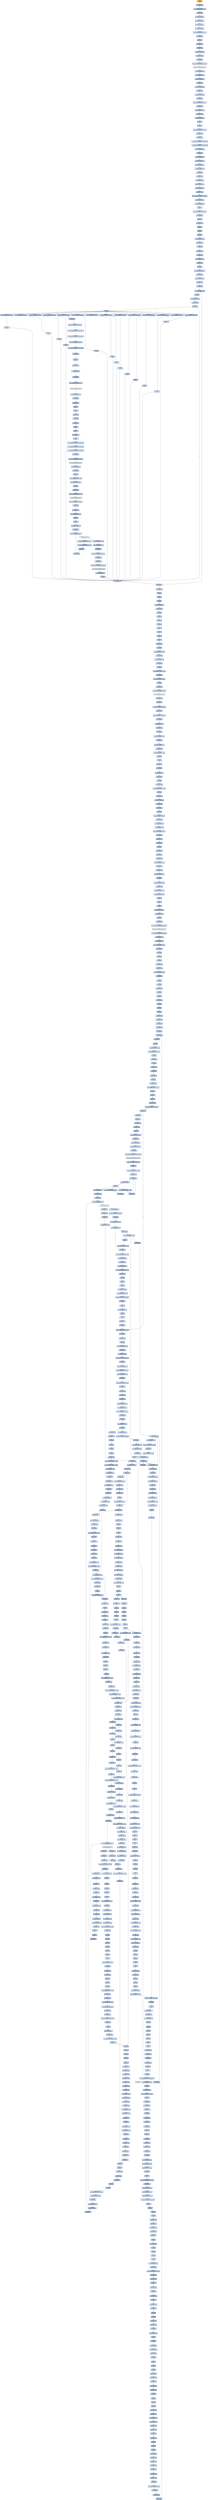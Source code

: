 digraph G {
node[shape=rectangle,style=filled,fillcolor=lightsteelblue,color=lightsteelblue]
bgcolor="transparent"
a0x00404468pushl_ebp[label="start\npushl %ebp",color="lightgrey",fillcolor="orange"];
a0x00404469movl_esp_ebp[label="0x00404469\nmovl %esp, %ebp"];
a0x0040446baddl_0xffffffe0UINT8_esp[label="0x0040446b\naddl $0xffffffe0<UINT8>, %esp"];
a0x0040446exorl_eax_eax[label="0x0040446e\nxorl %eax, %eax"];
a0x00404470movl_eax__28ebp_[label="0x00404470\nmovl %eax, -28(%ebp)"];
a0x00404473movl_eax__32ebp_[label="0x00404473\nmovl %eax, -32(%ebp)"];
a0x00404476movl_eax__24ebp_[label="0x00404476\nmovl %eax, -24(%ebp)"];
a0x00404479movl_eax__20ebp_[label="0x00404479\nmovl %eax, -20(%ebp)"];
a0x0040447cmovl_0x4043e8UINT32_eax[label="0x0040447c\nmovl $0x4043e8<UINT32>, %eax"];
a0x00404481call_0x004035b0[label="0x00404481\ncall 0x004035b0"];
a0x004035b0pushl_ebx[label="0x004035b0\npushl %ebx"];
a0x004035b1movl_eax_ebx[label="0x004035b1\nmovl %eax, %ebx"];
a0x004035b3xorl_eax_eax[label="0x004035b3\nxorl %eax, %eax"];
a0x004035b5movl_eax_0x00405084[label="0x004035b5\nmovl %eax, 0x00405084"];
a0x004035bapushl_0x0UINT8[label="0x004035ba\npushl $0x0<UINT8>"];
a0x004035bccall_0x004034ec[label="0x004035bc\ncall 0x004034ec"];
a0x004034ecjmp_GetModuleHandleA_kernel32_dll[label="0x004034ec\njmp GetModuleHandleA@kernel32.dll"];
GetModuleHandleA_kernel32_dll[label="GetModuleHandleA@kernel32.dll",color="lightgrey",fillcolor="lightgrey"];
a0x004035c1movl_eax_0x00407650[label="0x004035c1\nmovl %eax, 0x00407650"];
a0x004035c6movl_0x00407650_eax[label="0x004035c6\nmovl 0x00407650, %eax"];
a0x004035cbmovl_eax_0x0040508c[label="0x004035cb\nmovl %eax, 0x0040508c"];
a0x004035d0xorl_eax_eax[label="0x004035d0\nxorl %eax, %eax"];
a0x004035d2movl_eax_0x00405090[label="0x004035d2\nmovl %eax, 0x00405090"];
a0x004035d7xorl_eax_eax[label="0x004035d7\nxorl %eax, %eax"];
a0x004035d9movl_eax_0x00405094[label="0x004035d9\nmovl %eax, 0x00405094"];
a0x004035decall_0x004035a4[label="0x004035de\ncall 0x004035a4"];
a0x004035a4movl_0x405088UINT32_eax[label="0x004035a4\nmovl $0x405088<UINT32>, %eax"];
a0x004035a9call_0x004032d0[label="0x004035a9\ncall 0x004032d0"];
a0x004032d0movl_0x0040501c_edx[label="0x004032d0\nmovl 0x0040501c, %edx"];
a0x004032d6movl_edx_eax_[label="0x004032d6\nmovl %edx, (%eax)"];
a0x004032d8movl_eax_0x0040501c[label="0x004032d8\nmovl %eax, 0x0040501c"];
a0x004032ddret[label="0x004032dd\nret"];
a0x004035aeret[label="0x004035ae\nret"];
a0x004035e3movl_0x405088UINT32_edx[label="0x004035e3\nmovl $0x405088<UINT32>, %edx"];
a0x004035e8movl_ebx_eax[label="0x004035e8\nmovl %ebx, %eax"];
a0x004035eacall_0x00402d14[label="0x004035ea\ncall 0x00402d14"];
a0x00402d14movl_0x401008UINT32_0x00407010[label="0x00402d14\nmovl $0x401008<UINT32>, 0x00407010"];
a0x00402d1emovl_0x401010UINT32_0x00407014[label="0x00402d1e\nmovl $0x401010<UINT32>, 0x00407014"];
a0x00402d28movl_eax_0x00407628[label="0x00402d28\nmovl %eax, 0x00407628"];
a0x00402d2dxorl_eax_eax[label="0x00402d2d\nxorl %eax, %eax"];
a0x00402d2fmovl_eax_0x0040762c[label="0x00402d2f\nmovl %eax, 0x0040762c"];
a0x00402d34movl_edx_0x00407630[label="0x00402d34\nmovl %edx, 0x00407630"];
a0x00402d3amovl_0x4edx__eax[label="0x00402d3a\nmovl 0x4(%edx), %eax"];
a0x00402d3dmovl_eax_0x0040701c[label="0x00402d3d\nmovl %eax, 0x0040701c"];
a0x00402d42call_0x00402c0c[label="0x00402d42\ncall 0x00402c0c"];
a0x00402c0cxorl_edx_edx[label="0x00402c0c\nxorl %edx, %edx"];
a0x00402c0eleal__12ebp__eax[label="0x00402c0e\nleal -12(%ebp), %eax"];
a0x00402c11movl_fs_edx__ecx[label="0x00402c11\nmovl %fs:(%edx), %ecx"];
a0x00402c14movl_eax_fs_edx_[label="0x00402c14\nmovl %eax, %fs:(%edx)"];
a0x00402c17movl_ecx_eax_[label="0x00402c17\nmovl %ecx, (%eax)"];
a0x00402c19movl_0x402b6cUINT32_0x4eax_[label="0x00402c19\nmovl $0x402b6c<UINT32>, 0x4(%eax)"];
a0x00402c20movl_ebp_0x8eax_[label="0x00402c20\nmovl %ebp, 0x8(%eax)"];
a0x00402c23movl_eax_0x00407624[label="0x00402c23\nmovl %eax, 0x00407624"];
a0x00402c28ret[label="0x00402c28\nret"];
a0x00402d47movb_0x0UINT8_0x00407024[label="0x00402d47\nmovb $0x0<UINT8>, 0x00407024"];
a0x00402d4ecall_0x00402cb4[label="0x00402d4e\ncall 0x00402cb4"];
a0x00402cb4pushl_ebp[label="0x00402cb4\npushl %ebp"];
a0x00402cb5movl_esp_ebp[label="0x00402cb5\nmovl %esp, %ebp"];
a0x00402cb7pushl_ebx[label="0x00402cb7\npushl %ebx"];
a0x00402cb8pushl_esi[label="0x00402cb8\npushl %esi"];
a0x00402cb9pushl_edi[label="0x00402cb9\npushl %edi"];
a0x00402cbamovl_0x00407628_eax[label="0x00402cba\nmovl 0x00407628, %eax"];
a0x00402cbftestl_eax_eax[label="0x00402cbf\ntestl %eax, %eax"];
a0x00402cc1je_0x00402d0e[label="0x00402cc1\nje 0x00402d0e"];
a0x00402cc3movl_eax__esi[label="0x00402cc3\nmovl (%eax), %esi"];
a0x00402cc5xorl_ebx_ebx[label="0x00402cc5\nxorl %ebx, %ebx"];
a0x00402cc7movl_0x4eax__edi[label="0x00402cc7\nmovl 0x4(%eax), %edi"];
a0x00402ccaxorl_edx_edx[label="0x00402cca\nxorl %edx, %edx"];
a0x00402cccpushl_ebp[label="0x00402ccc\npushl %ebp"];
a0x00402ccdpushl_0x402cfaUINT32[label="0x00402ccd\npushl $0x402cfa<UINT32>"];
a0x00402cd2pushl_fs_edx_[label="0x00402cd2\npushl %fs:(%edx)"];
a0x00402cd5movl_esp_fs_edx_[label="0x00402cd5\nmovl %esp, %fs:(%edx)"];
a0x00402cd8cmpl_ebx_esi[label="0x00402cd8\ncmpl %ebx, %esi"];
a0x00402cdajle_0x00402cf0[label="0x00402cda\njle 0x00402cf0"];
a0x00402cdcmovl_ediebx8__eax[label="0x00402cdc\nmovl (%edi,%ebx,8), %eax"];
a0x00402cdfincl_ebx[label="0x00402cdf\nincl %ebx"];
a0x00402ce0movl_ebx_0x0040762c[label="0x00402ce0\nmovl %ebx, 0x0040762c"];
a0x00402ce6testl_eax_eax[label="0x00402ce6\ntestl %eax, %eax"];
a0x00402ce8je_0x00402cec[label="0x00402ce8\nje 0x00402cec"];
a0x00402ceacall_eax[label="0x00402cea\ncall %eax"];
a0x00403624subl_0x1UINT8_0x00407654[label="0x00403624\nsubl $0x1<UINT8>, 0x00407654"];
a0x0040362bret[label="0x0040362b\nret"];
a0x00402ceccmpl_ebx_esi[label="0x00402cec\ncmpl %ebx, %esi"];
a0x00402ceejg_0x00402cdc[label="0x00402cee\njg 0x00402cdc"];
a0x00403418subl_0x1UINT8_0x004075a4[label="0x00403418\nsubl $0x1<UINT8>, 0x004075a4"];
a0x0040341fjae_0x004034ea[label="0x0040341f\njae 0x004034ea"];
a0x00403425movb_0x2UINT8_0x00405008[label="0x00403425\nmovb $0x2<UINT8>, 0x00405008"];
a0x0040342cmovl_0x401008UINT32_0x00407010[label="0x0040342c\nmovl $0x401008<UINT32>, 0x00407010"];
a0x00403436movl_0x401010UINT32_0x00407014[label="0x00403436\nmovl $0x401010<UINT32>, 0x00407014"];
a0x00403440movb_0x2UINT8_0x00407036[label="0x00403440\nmovb $0x2<UINT8>, 0x00407036"];
a0x00403447movl_0x40326cUINT32_0x00407000[label="0x00403447\nmovl $0x40326c<UINT32>, 0x00407000"];
a0x00403451call_0x004026d0[label="0x00403451\ncall 0x004026d0"];
a0x004026d0pushl_ebx[label="0x004026d0\npushl %ebx"];
a0x004026d1xorl_ebx_ebx[label="0x004026d1\nxorl %ebx, %ebx"];
a0x004026d3pushl_0x0UINT8[label="0x004026d3\npushl $0x0<UINT8>"];
a0x004026d5call_0x004026c8[label="0x004026d5\ncall 0x004026c8"];
a0x004026c8jmp_GetKeyboardType_user32_dll[label="0x004026c8\njmp GetKeyboardType@user32.dll"];
GetKeyboardType_user32_dll[label="GetKeyboardType@user32.dll",color="lightgrey",fillcolor="lightgrey"];
a0x004026dacmpl_0x7UINT8_eax[label="0x004026da\ncmpl $0x7<UINT8>, %eax"];
a0x004026ddjne_0x004026fb[label="0x004026dd\njne 0x004026fb"];
a0x004026fbmovl_ebx_eax[label="0x004026fb\nmovl %ebx, %eax"];
a0x004026fdpopl_ebx[label="0x004026fd\npopl %ebx"];
a0x004026feret[label="0x004026fe\nret"];
a0x00403456testb_al_al[label="0x00403456\ntestb %al, %al"];
a0x00403458je_0x0040345f[label="0x00403458\nje 0x0040345f"];
a0x0040345fcall_0x004027c4[label="0x0040345f\ncall 0x004027c4"];
a0x004027c4fninit_[label="0x004027c4\nfninit "];
a0x004027c6fwait_[label="0x004027c6\nfwait "];
a0x004027c7fldcw_0x0040500c[label="0x004027c7\nfldcw 0x0040500c"];
a0x004027cdret[label="0x004027cd\nret"];
a0x00403464movw_0xffffd7b0UINT16_0x0040703c[label="0x00403464\nmovw $0xffffd7b0<UINT16>, 0x0040703c"];
a0x0040346dmovw_0xffffd7b0UINT16_0x00407208[label="0x0040346d\nmovw $0xffffd7b0<UINT16>, 0x00407208"];
a0x00403476movw_0xffffd7b0UINT16_0x004073d4[label="0x00403476\nmovw $0xffffd7b0<UINT16>, 0x004073d4"];
a0x0040347fcall_0x00401040[label="0x0040347f\ncall 0x00401040"];
a0x00401040jmp_GetCommandLineA_kernel32_dll[label="0x00401040\njmp GetCommandLineA@kernel32.dll"];
GetCommandLineA_kernel32_dll[label="GetCommandLineA@kernel32.dll",color="lightgrey",fillcolor="lightgrey"];
a0x00403484movl_eax_0x0040702c[label="0x00403484\nmovl %eax, 0x0040702c"];
a0x00403489call_0x00401088[label="0x00403489\ncall 0x00401088"];
a0x00401088pushl_ebx[label="0x00401088\npushl %ebx"];
a0x00401089addl_0xffffffbcUINT8_esp[label="0x00401089\naddl $0xffffffbc<UINT8>, %esp"];
a0x0040108cmovl_0xaUINT32_ebx[label="0x0040108c\nmovl $0xa<UINT32>, %ebx"];
a0x00401091pushl_esp[label="0x00401091\npushl %esp"];
a0x00401092call_0x00401050[label="0x00401092\ncall 0x00401050"];
a0x00401050jmp_GetStartupInfoA_kernel32_dll[label="0x00401050\njmp GetStartupInfoA@kernel32.dll"];
GetStartupInfoA_kernel32_dll[label="GetStartupInfoA@kernel32.dll",color="lightgrey",fillcolor="lightgrey"];
a0x00401097testb_0x1UINT8_0x2cesp_[label="0x00401097\ntestb $0x1<UINT8>, 0x2c(%esp)"];
a0x0040109cje_0x004010a3[label="0x0040109c\nje 0x004010a3"];
a0x004010a3movl_ebx_eax[label="0x004010a3\nmovl %ebx, %eax"];
a0x004010a5addl_0x44UINT8_esp[label="0x004010a5\naddl $0x44<UINT8>, %esp"];
a0x004010a8popl_ebx[label="0x004010a8\npopl %ebx"];
a0x004010a9ret[label="0x004010a9\nret"];
a0x0040348emovl_eax_0x00407028[label="0x0040348e\nmovl %eax, 0x00407028"];
a0x00403493call_0x00401080[label="0x00403493\ncall 0x00401080"];
a0x00401080jmp_GetVersion_kernel32_dll[label="0x00401080\njmp GetVersion@kernel32.dll"];
GetVersion_kernel32_dll[label="GetVersion@kernel32.dll",color="lightgrey",fillcolor="lightgrey"];
a0x00403498andl_0x80000000UINT32_eax[label="0x00403498\nandl $0x80000000<UINT32>, %eax"];
a0x0040349dcmpl_0x80000000UINT32_eax[label="0x0040349d\ncmpl $0x80000000<UINT32>, %eax"];
a0x004034a2je_0x004034d1[label="0x004034a2\nje 0x004034d1"];
a0x004034a4call_0x00401080[label="0x004034a4\ncall 0x00401080"];
a0x004034a9andl_0xffUINT32_eax[label="0x004034a9\nandl $0xff<UINT32>, %eax"];
a0x004034aecmpw_0x4UINT8_ax[label="0x004034ae\ncmpw $0x4<UINT8>, %ax"];
a0x004034b2jbe_0x004034c0[label="0x004034b2\njbe 0x004034c0"];
a0x004034b4movl_0x3UINT32_0x004075a8[label="0x004034b4\nmovl $0x3<UINT32>, 0x004075a8"];
a0x004034bejmp_0x004034e0[label="0x004034be\njmp 0x004034e0"];
a0x004034e0call_0x00401078[label="0x004034e0\ncall 0x00401078"];
a0x00401078jmp_GetCurrentThreadId_kernel32_dll[label="0x00401078\njmp GetCurrentThreadId@kernel32.dll"];
GetCurrentThreadId_kernel32_dll[label="GetCurrentThreadId@kernel32.dll",color="lightgrey",fillcolor="lightgrey"];
a0x004034e5movl_eax_0x00407020[label="0x004034e5\nmovl %eax, 0x00407020"];
a0x004034earet[label="0x004034ea\nret"];
a0x0040365csubl_0x1UINT8_0x0040765c[label="0x0040365c\nsubl $0x1<UINT8>, 0x0040765c"];
a0x00403663ret[label="0x00403663\nret"];
a0x0040373csubl_0x1UINT8_0x00407660[label="0x0040373c\nsubl $0x1<UINT8>, 0x00407660"];
a0x00403743ret[label="0x00403743\nret"];
a0x0040377csubl_0x1UINT8_0x00407664[label="0x0040377c\nsubl $0x1<UINT8>, 0x00407664"];
a0x00403783ret[label="0x00403783\nret"];
a0x004037b4subl_0x1UINT8_0x00407668[label="0x004037b4\nsubl $0x1<UINT8>, 0x00407668"];
a0x004037bbret[label="0x004037bb\nret"];
a0x004037ecsubl_0x1UINT8_0x0040766c[label="0x004037ec\nsubl $0x1<UINT8>, 0x0040766c"];
a0x004037f3ret[label="0x004037f3\nret"];
a0x00403824subl_0x1UINT8_0x00407670[label="0x00403824\nsubl $0x1<UINT8>, 0x00407670"];
a0x0040382bret[label="0x0040382b\nret"];
a0x0040385csubl_0x1UINT8_0x00407674[label="0x0040385c\nsubl $0x1<UINT8>, 0x00407674"];
a0x00403863ret[label="0x00403863\nret"];
a0x004038acsubl_0x1UINT8_0x00407678[label="0x004038ac\nsubl $0x1<UINT8>, 0x00407678"];
a0x004038b3ret[label="0x004038b3\nret"];
a0x004039ccsubl_0x1UINT8_0x0040767c[label="0x004039cc\nsubl $0x1<UINT8>, 0x0040767c"];
a0x004039d3ret[label="0x004039d3\nret"];
a0x00403a04subl_0x1UINT8_0x00407680[label="0x00403a04\nsubl $0x1<UINT8>, 0x00407680"];
a0x00403a0bret[label="0x00403a0b\nret"];
a0x00403d18subl_0x1UINT8_0x00407684[label="0x00403d18\nsubl $0x1<UINT8>, 0x00407684"];
a0x00403d1fret[label="0x00403d1f\nret"];
a0x00404074subl_0x1UINT8_0x004076cc[label="0x00404074\nsubl $0x1<UINT8>, 0x004076cc"];
a0x0040407bret[label="0x0040407b\nret"];
a0x00402cf0xorl_eax_eax[label="0x00402cf0\nxorl %eax, %eax"];
a0x00402cf2popl_edx[label="0x00402cf2\npopl %edx"];
a0x00402cf3popl_ecx[label="0x00402cf3\npopl %ecx"];
a0x00402cf4popl_ecx[label="0x00402cf4\npopl %ecx"];
a0x00402cf5movl_edx_fs_eax_[label="0x00402cf5\nmovl %edx, %fs:(%eax)"];
a0x00402cf8jmp_0x00402d0e[label="0x00402cf8\njmp 0x00402d0e"];
a0x00402d0epopl_edi[label="0x00402d0e\npopl %edi"];
a0x00402d0fpopl_esi[label="0x00402d0f\npopl %esi"];
a0x00402d10popl_ebx[label="0x00402d10\npopl %ebx"];
a0x00402d11popl_ebp[label="0x00402d11\npopl %ebp"];
a0x00402d12ret[label="0x00402d12\nret"];
a0x00402d53ret[label="0x00402d53\nret"];
a0x004035efpopl_ebx[label="0x004035ef\npopl %ebx"];
a0x004035f0ret[label="0x004035f0\nret"];
a0x00404486xorl_eax_eax[label="0x00404486\nxorl %eax, %eax"];
a0x00404488pushl_ebp[label="0x00404488\npushl %ebp"];
a0x00404489pushl_0x404589UINT32[label="0x00404489\npushl $0x404589<UINT32>"];
a0x0040448epushl_fs_eax_[label="0x0040448e\npushl %fs:(%eax)"];
a0x00404491movl_esp_fs_eax_[label="0x00404491\nmovl %esp, %fs:(%eax)"];
a0x00404494call_0x004038b4[label="0x00404494\ncall 0x004038b4"];
a0x004038b4pushl_ebx[label="0x004038b4\npushl %ebx"];
a0x004038b5addl_0xffffff6cUINT32_esp[label="0x004038b5\naddl $0xffffff6c<UINT32>, %esp"];
a0x004038bbxorl_ebx_ebx[label="0x004038bb\nxorl %ebx, %ebx"];
a0x004038bdmovl_0x94UINT32_esp_[label="0x004038bd\nmovl $0x94<UINT32>, (%esp)"];
a0x004038c4pushl_esp[label="0x004038c4\npushl %esp"];
a0x004038c5call_0x004036bc[label="0x004038c5\ncall 0x004036bc"];
a0x004036bcjmp_GetVersionExA_kernel32_dll[label="0x004036bc\njmp GetVersionExA@kernel32.dll"];
GetVersionExA_kernel32_dll[label="GetVersionExA@kernel32.dll",color="lightgrey",fillcolor="lightgrey"];
a0x004038catestl_eax_eax[label="0x004038ca\ntestl %eax, %eax"];
a0x004038ccje_0x004038eb[label="0x004038cc\nje 0x004038eb"];
a0x004038cecmpl_0x2UINT8_0x10esp_[label="0x004038ce\ncmpl $0x2<UINT8>, 0x10(%esp)"];
a0x004038d3jne_0x004038eb[label="0x004038d3\njne 0x004038eb"];
a0x004038d5cmpl_0x5UINT8_0x4esp_[label="0x004038d5\ncmpl $0x5<UINT8>, 0x4(%esp)"];
a0x004038dajne_0x004038eb[label="0x004038da\njne 0x004038eb"];
a0x004038dcmovl_0x8esp__eax[label="0x004038dc\nmovl 0x8(%esp), %eax"];
a0x004038e0testl_eax_eax[label="0x004038e0\ntestl %eax, %eax"];
a0x004038e2je_0x004038e9[label="0x004038e2\nje 0x004038e9"];
a0x004038e4cmpl_0x1UINT8_eax[label="0x004038e4\ncmpl $0x1<UINT8>, %eax"];
a0x004038e7jne_0x004038eb[label="0x004038e7\njne 0x004038eb"];
a0x004038e9movb_0x1UINT8_bl[label="0x004038e9\nmovb $0x1<UINT8>, %bl"];
a0x004038ebmovl_ebx_eax[label="0x004038eb\nmovl %ebx, %eax"];
a0x004038edaddl_0x94UINT32_esp[label="0x004038ed\naddl $0x94<UINT32>, %esp"];
a0x004038f3popl_ebx[label="0x004038f3\npopl %ebx"];
a0x004038f4ret[label="0x004038f4\nret"];
a0x00404499testb_al_al[label="0x00404499\ntestb %al, %al"];
a0x0040449bje_0x0040456e[label="0x0040449b\nje 0x0040456e"];
a0x004044a1leal__20ebp__eax[label="0x004044a1\nleal -20(%ebp), %eax"];
a0x004044a4call_0x004038f8[label="0x004044a4\ncall 0x004038f8"];
a0x004038f8pushl_ebp[label="0x004038f8\npushl %ebp"];
a0x004038f9movl_esp_ebp[label="0x004038f9\nmovl %esp, %ebp"];
a0x004038fbaddl_0xfffffef8UINT32_esp[label="0x004038fb\naddl $0xfffffef8<UINT32>, %esp"];
a0x00403901pushl_ebx[label="0x00403901\npushl %ebx"];
a0x00403902xorl_edx_edx[label="0x00403902\nxorl %edx, %edx"];
a0x00403904movl_edx__264ebp_[label="0x00403904\nmovl %edx, -264(%ebp)"];
a0x0040390amovl_eax_ebx[label="0x0040390a\nmovl %eax, %ebx"];
a0x0040390cxorl_eax_eax[label="0x0040390c\nxorl %eax, %eax"];
a0x0040390epushl_ebp[label="0x0040390e\npushl %ebp"];
a0x0040390fpushl_0x403984UINT32[label="0x0040390f\npushl $0x403984<UINT32>"];
a0x00403914pushl_fs_eax_[label="0x00403914\npushl %fs:(%eax)"];
a0x00403917movl_esp_fs_eax_[label="0x00403917\nmovl %esp, %fs:(%eax)"];
a0x0040391aleal__260ebp__eax[label="0x0040391a\nleal -260(%ebp), %eax"];
a0x00403920movl_0x104UINT32_edx[label="0x00403920\nmovl $0x104<UINT32>, %edx"];
a0x00403925call_0x00403704[label="0x00403925\ncall 0x00403704"];
a0x00403704xorl_ecx_ecx[label="0x00403704\nxorl %ecx, %ecx"];
a0x00403706call_0x004025d4[label="0x00403706\ncall 0x004025d4"];
a0x004025d4pushl_edi[label="0x004025d4\npushl %edi"];
a0x004025d5movl_eax_edi[label="0x004025d5\nmovl %eax, %edi"];
a0x004025d7movb_cl_ch[label="0x004025d7\nmovb %cl, %ch"];
a0x004025d9movl_ecx_eax[label="0x004025d9\nmovl %ecx, %eax"];
a0x004025dbshll_0x10UINT8_eax[label="0x004025db\nshll $0x10<UINT8>, %eax"];
a0x004025demovw_cx_ax[label="0x004025de\nmovw %cx, %ax"];
a0x004025e1movl_edx_ecx[label="0x004025e1\nmovl %edx, %ecx"];
a0x004025e3sarl_0x2UINT8_ecx[label="0x004025e3\nsarl $0x2<UINT8>, %ecx"];
a0x004025e6js_0x004025f1[label="0x004025e6\njs 0x004025f1"];
a0x004025e8repz_stosl_eax_es_edi_[label="0x004025e8\nrepz stosl %eax, %es:(%edi)"];
a0x004025eamovl_edx_ecx[label="0x004025ea\nmovl %edx, %ecx"];
a0x004025ecandl_0x3UINT8_ecx[label="0x004025ec\nandl $0x3<UINT8>, %ecx"];
a0x004025efrepz_stosb_al_es_edi_[label="0x004025ef\nrepz stosb %al, %es:(%edi)"];
a0x004025f1popl_edi[label="0x004025f1\npopl %edi"];
a0x004025f2ret[label="0x004025f2\nret"];
a0x0040370bret[label="0x0040370b\nret"];
a0x0040392apushl_0x104UINT32[label="0x0040392a\npushl $0x104<UINT32>"];
a0x0040392fleal__260ebp__eax[label="0x0040392f\nleal -260(%ebp), %eax"];
a0x00403935pushl_eax[label="0x00403935\npushl %eax"];
a0x00403936call_0x004036b4[label="0x00403936\ncall 0x004036b4"];
a0x004036b4jmp_GetSystemDirectoryA_kernel32_dll[label="0x004036b4\njmp GetSystemDirectoryA@kernel32.dll"];
GetSystemDirectoryA_kernel32_dll[label="GetSystemDirectoryA@kernel32.dll",color="lightgrey",fillcolor="lightgrey"];
a0x0040393bmovb_0x0UINT8__260ebpeax_[label="0x0040393b\nmovb $0x0<UINT8>, -260(%ebp,%eax)"];
a0x00403943leal__264ebp__eax[label="0x00403943\nleal -264(%ebp), %eax"];
a0x00403949leal__260ebp__edx[label="0x00403949\nleal -260(%ebp), %edx"];
a0x0040394fmovl_0x104UINT32_ecx[label="0x0040394f\nmovl $0x104<UINT32>, %ecx"];
a0x00403954call_0x00403080[label="0x00403954\ncall 0x00403080"];
a0x00403080pushl_edi[label="0x00403080\npushl %edi"];
a0x00403081pushl_eax[label="0x00403081\npushl %eax"];
a0x00403082pushl_ecx[label="0x00403082\npushl %ecx"];
a0x00403083movl_edx_edi[label="0x00403083\nmovl %edx, %edi"];
a0x00403085xorl_eax_eax[label="0x00403085\nxorl %eax, %eax"];
a0x00403087repnz_scasb_es_edi__al[label="0x00403087\nrepnz scasb %es:(%edi), %al"];
a0x00403089jne_0x0040308d[label="0x00403089\njne 0x0040308d"];
a0x0040308bnotl_ecx[label="0x0040308b\nnotl %ecx"];
a0x0040308dpopl_eax[label="0x0040308d\npopl %eax"];
a0x0040308eaddl_eax_ecx[label="0x0040308e\naddl %eax, %ecx"];
a0x00403090popl_eax[label="0x00403090\npopl %eax"];
a0x00403091popl_edi[label="0x00403091\npopl %edi"];
a0x00403092jmp_0x00403020[label="0x00403092\njmp 0x00403020"];
a0x00403020pushl_ebx[label="0x00403020\npushl %ebx"];
a0x00403021pushl_esi[label="0x00403021\npushl %esi"];
a0x00403022pushl_edi[label="0x00403022\npushl %edi"];
a0x00403023movl_eax_ebx[label="0x00403023\nmovl %eax, %ebx"];
a0x00403025movl_edx_esi[label="0x00403025\nmovl %edx, %esi"];
a0x00403027movl_ecx_edi[label="0x00403027\nmovl %ecx, %edi"];
a0x00403029movl_edi_eax[label="0x00403029\nmovl %edi, %eax"];
a0x0040302bcall_0x00402ff4[label="0x0040302b\ncall 0x00402ff4"];
a0x00402ff4testl_eax_eax[label="0x00402ff4\ntestl %eax, %eax"];
a0x00402ff6jle_0x0040301c[label="0x00402ff6\njle 0x0040301c"];
a0x00402ff8pushl_eax[label="0x00402ff8\npushl %eax"];
a0x00402ff9addl_0xaUINT8_eax[label="0x00402ff9\naddl $0xa<UINT8>, %eax"];
a0x00402ffcandl_0xfffffffeUINT8_eax[label="0x00402ffc\nandl $0xfffffffe<UINT8>, %eax"];
a0x00402fffpushl_eax[label="0x00402fff\npushl %eax"];
a0x00403000call_0x00402438[label="0x00403000\ncall 0x00402438"];
a0x00402438pushl_ebx[label="0x00402438\npushl %ebx"];
a0x00402439testl_eax_eax[label="0x00402439\ntestl %eax, %eax"];
a0x0040243bjle_0x00402452[label="0x0040243b\njle 0x00402452"];
a0x0040243dcall_0x00405024[label="0x0040243d\ncall 0x00405024"];
a0x00401e64pushl_ebp[label="0x00401e64\npushl %ebp"];
a0x00401e65movl_esp_ebp[label="0x00401e65\nmovl %esp, %ebp"];
a0x00401e67addl_0xfffffff8UINT8_esp[label="0x00401e67\naddl $0xfffffff8<UINT8>, %esp"];
a0x00401e6apushl_ebx[label="0x00401e6a\npushl %ebx"];
a0x00401e6bpushl_esi[label="0x00401e6b\npushl %esi"];
a0x00401e6cpushl_edi[label="0x00401e6c\npushl %edi"];
a0x00401e6dmovl_eax_ebx[label="0x00401e6d\nmovl %eax, %ebx"];
a0x00401e6fcmpb_0x0UINT8_0x004075ac[label="0x00401e6f\ncmpb $0x0<UINT8>, 0x004075ac"];
a0x00401e76jne_0x00401e81[label="0x00401e76\njne 0x00401e81"];
a0x00401e78call_0x00401778[label="0x00401e78\ncall 0x00401778"];
a0x00401778pushl_ebp[label="0x00401778\npushl %ebp"];
a0x00401779movl_esp_ebp[label="0x00401779\nmovl %esp, %ebp"];
a0x0040177bxorl_edx_edx[label="0x0040177b\nxorl %edx, %edx"];
a0x0040177dpushl_ebp[label="0x0040177d\npushl %ebp"];
a0x0040177epushl_0x40182eUINT32[label="0x0040177e\npushl $0x40182e<UINT32>"];
a0x00401783pushl_fs_edx_[label="0x00401783\npushl %fs:(%edx)"];
a0x00401786movl_esp_fs_edx_[label="0x00401786\nmovl %esp, %fs:(%edx)"];
a0x00401789pushl_0x4075b4UINT32[label="0x00401789\npushl $0x4075b4<UINT32>"];
a0x0040178ecall_0x004010cc[label="0x0040178e\ncall 0x004010cc"];
a0x004010ccjmp_InitializeCriticalSection_kernel32_dll[label="0x004010cc\njmp InitializeCriticalSection@kernel32.dll"];
InitializeCriticalSection_kernel32_dll[label="InitializeCriticalSection@kernel32.dll",color="lightgrey",fillcolor="lightgrey"];
a0x00401793cmpb_0x0UINT8_0x00407035[label="0x00401793\ncmpb $0x0<UINT8>, 0x00407035"];
a0x0040179aje_0x004017a6[label="0x0040179a\nje 0x004017a6"];
a0x004017a6movl_0x4075d4UINT32_eax[label="0x004017a6\nmovl $0x4075d4<UINT32>, %eax"];
a0x004017abcall_0x0040113c[label="0x004017ab\ncall 0x0040113c"];
a0x0040113cmovl_eax_eax_[label="0x0040113c\nmovl %eax, (%eax)"];
a0x0040113emovl_eax_0x4eax_[label="0x0040113e\nmovl %eax, 0x4(%eax)"];
a0x00401141ret[label="0x00401141\nret"];
a0x004017b0movl_0x4075e4UINT32_eax[label="0x004017b0\nmovl $0x4075e4<UINT32>, %eax"];
a0x004017b5call_0x0040113c[label="0x004017b5\ncall 0x0040113c"];
a0x004017bamovl_0x407610UINT32_eax[label="0x004017ba\nmovl $0x407610<UINT32>, %eax"];
a0x004017bfcall_0x0040113c[label="0x004017bf\ncall 0x0040113c"];
a0x004017c4pushl_0xff8UINT32[label="0x004017c4\npushl $0xff8<UINT32>"];
a0x004017c9pushl_0x0UINT8[label="0x004017c9\npushl $0x0<UINT8>"];
a0x004017cbcall_0x004010ac[label="0x004017cb\ncall 0x004010ac"];
a0x004010acjmp_LocalAlloc_kernel32_dll[label="0x004010ac\njmp LocalAlloc@kernel32.dll"];
LocalAlloc_kernel32_dll[label="LocalAlloc@kernel32.dll",color="lightgrey",fillcolor="lightgrey"];
a0x004017d0movl_eax_0x0040760c[label="0x004017d0\nmovl %eax, 0x0040760c"];
a0x004017d5cmpl_0x0UINT8_0x0040760c[label="0x004017d5\ncmpl $0x0<UINT8>, 0x0040760c"];
a0x004017dcje_0x0040180d[label="0x004017dc\nje 0x0040180d"];
a0x004017demovl_0x3UINT32_eax[label="0x004017de\nmovl $0x3<UINT32>, %eax"];
a0x004017e3movl_0x0040760c_edx[label="0x004017e3\nmovl 0x0040760c, %edx"];
a0x004017e9xorl_ecx_ecx[label="0x004017e9\nxorl %ecx, %ecx"];
a0x004017ebmovl_ecx__12edxeax4_[label="0x004017eb\nmovl %ecx, -12(%edx,%eax,4)"];
a0x0040182ejmp_0x004029f8[label="0x0040182e\njmp 0x004029f8"];
a0x004029f8movl_0x4esp__eax[label="0x004029f8\nmovl 0x4(%esp), %eax"];
a0x004029fcmovl_0x8esp__edx[label="0x004029fc\nmovl 0x8(%esp), %edx"];
a0x00402a00testl_0x6UINT32_0x4eax_[label="0x00402a00\ntestl $0x6<UINT32>, 0x4(%eax)"];
a0x00402a07je_0x00402a28[label="0x00402a07\nje 0x00402a28"];
a0x00402a28movl_0x1UINT32_eax[label="0x00402a28\nmovl $0x1<UINT32>, %eax"];
a0x00402a2dret[label="0x00402a2d\nret"];
a0x004017efincl_eax[label="0x004017ef\nincl %eax"];
a0x004017f0cmpl_0x401UINT32_eax[label="0x004017f0\ncmpl $0x401<UINT32>, %eax"];
a0x004017f5jne_0x004017e3[label="0x004017f5\njne 0x004017e3"];
a0x004017f7movl_0x4075f4UINT32_eax[label="0x004017f7\nmovl $0x4075f4<UINT32>, %eax"];
a0x004017fcmovl_eax_0x4eax_[label="0x004017fc\nmovl %eax, 0x4(%eax)"];
a0x004017ffmovl_eax_eax_[label="0x004017ff\nmovl %eax, (%eax)"];
a0x00401801movl_eax_0x00407600[label="0x00401801\nmovl %eax, 0x00407600"];
a0x00401806movb_0x1UINT8_0x004075ac[label="0x00401806\nmovb $0x1<UINT8>, 0x004075ac"];
a0x0040180dxorl_eax_eax[label="0x0040180d\nxorl %eax, %eax"];
a0x0040180fpopl_edx[label="0x0040180f\npopl %edx"];
a0x00401810popl_ecx[label="0x00401810\npopl %ecx"];
a0x00401811popl_ecx[label="0x00401811\npopl %ecx"];
a0x00401812movl_edx_fs_eax_[label="0x00401812\nmovl %edx, %fs:(%eax)"];
a0x00401815pushl_0x401835UINT32[label="0x00401815\npushl $0x401835<UINT32>"];
a0x0040181acmpb_0x0UINT8_0x00407035[label="0x0040181a\ncmpb $0x0<UINT8>, 0x00407035"];
a0x00401821je_0x0040182d[label="0x00401821\nje 0x0040182d"];
a0x0040182dret[label="0x0040182d\nret"];
a0x00401835movb_0x004075ac_al[label="0x00401835\nmovb 0x004075ac, %al"];
a0x0040183apopl_ebp[label="0x0040183a\npopl %ebp"];
a0x0040183bret[label="0x0040183b\nret"];
a0x00401e7dtestb_al_al[label="0x00401e7d\ntestb %al, %al"];
a0x00401e7fje_0x00401e89[label="0x00401e7f\nje 0x00401e89"];
a0x00401e81cmpl_0x7ffffff8UINT32_ebx[label="0x00401e81\ncmpl $0x7ffffff8<UINT32>, %ebx"];
a0x00401e87jle_0x00401e93[label="0x00401e87\njle 0x00401e93"];
a0x00401e93xorl_ecx_ecx[label="0x00401e93\nxorl %ecx, %ecx"];
a0x00401e95pushl_ebp[label="0x00401e95\npushl %ebp"];
a0x00401e96pushl_0x401fe0UINT32[label="0x00401e96\npushl $0x401fe0<UINT32>"];
a0x00401e9bpushl_fs_ecx_[label="0x00401e9b\npushl %fs:(%ecx)"];
a0x00401e9emovl_esp_fs_ecx_[label="0x00401e9e\nmovl %esp, %fs:(%ecx)"];
a0x00401ea1cmpb_0x0UINT8_0x00407035[label="0x00401ea1\ncmpb $0x0<UINT8>, 0x00407035"];
a0x00401ea8je_0x00401eb4[label="0x00401ea8\nje 0x00401eb4"];
a0x00401eb4addl_0x7UINT8_ebx[label="0x00401eb4\naddl $0x7<UINT8>, %ebx"];
a0x00401eb7andl_0xfffffffcUINT8_ebx[label="0x00401eb7\nandl $0xfffffffc<UINT8>, %ebx"];
a0x00401ebacmpl_0xcUINT8_ebx[label="0x00401eba\ncmpl $0xc<UINT8>, %ebx"];
a0x00401ebdjnl_0x00401ec4[label="0x00401ebd\njnl 0x00401ec4"];
a0x00401ec4cmpl_0x1000UINT32_ebx[label="0x00401ec4\ncmpl $0x1000<UINT32>, %ebx"];
a0x00401ecajg_0x00401f63[label="0x00401eca\njg 0x00401f63"];
a0x00401ed0movl_ebx_eax[label="0x00401ed0\nmovl %ebx, %eax"];
a0x00401ed2testl_eax_eax[label="0x00401ed2\ntestl %eax, %eax"];
a0x00401ed4jns_0x00401ed9[label="0x00401ed4\njns 0x00401ed9"];
a0x00401ed9sarl_0x2UINT8_eax[label="0x00401ed9\nsarl $0x2<UINT8>, %eax"];
a0x00401edcmovl_0x0040760c_edx[label="0x00401edc\nmovl 0x0040760c, %edx"];
a0x00401ee2movl__12edxeax4__edx[label="0x00401ee2\nmovl -12(%edx,%eax,4), %edx"];
a0x00401ee6testl_edx_edx[label="0x00401ee6\ntestl %edx, %edx"];
a0x00401ee8je_0x00401f63[label="0x00401ee8\nje 0x00401f63"];
a0x00401f63cmpl_0x00407604_ebx[label="0x00401f63\ncmpl 0x00407604, %ebx"];
a0x00401f69jg_0x00401fb5[label="0x00401f69\njg 0x00401fb5"];
a0x00401fb5movl_ebx_eax[label="0x00401fb5\nmovl %ebx, %eax"];
a0x00401fb7call_0x00401d70[label="0x00401fb7\ncall 0x00401d70"];
a0x00401d70pushl_ebx[label="0x00401d70\npushl %ebx"];
a0x00401d71pushl_esi[label="0x00401d71\npushl %esi"];
a0x00401d72pushl_edi[label="0x00401d72\npushl %edi"];
a0x00401d73pushl_ebp[label="0x00401d73\npushl %ebp"];
a0x00401d74movl_eax_esi[label="0x00401d74\nmovl %eax, %esi"];
a0x00401d76movl_0x407600UINT32_edi[label="0x00401d76\nmovl $0x407600<UINT32>, %edi"];
a0x00401d7bmovl_0x407604UINT32_ebp[label="0x00401d7b\nmovl $0x407604<UINT32>, %ebp"];
a0x00401d80movl_0x004075f8_ebx[label="0x00401d80\nmovl 0x004075f8, %ebx"];
a0x00401d86cmpl_0x8ebx__esi[label="0x00401d86\ncmpl 0x8(%ebx), %esi"];
a0x00401d89jle_0x00401e13[label="0x00401d89\njle 0x00401e13"];
a0x00401d8fmovl_edi__ebx[label="0x00401d8f\nmovl (%edi), %ebx"];
a0x00401d91movl_0x8ebx__eax[label="0x00401d91\nmovl 0x8(%ebx), %eax"];
a0x00401d94cmpl_eax_esi[label="0x00401d94\ncmpl %eax, %esi"];
a0x00401d96jle_0x00401e13[label="0x00401d96\njle 0x00401e13"];
a0x00401d98movl_esi_0x8ebx_[label="0x00401d98\nmovl %esi, 0x8(%ebx)"];
a0x00401d9bmovl_0x4ebx__ebx[label="0x00401d9b\nmovl 0x4(%ebx), %ebx"];
a0x00401d9ecmpl_0x8ebx__esi[label="0x00401d9e\ncmpl 0x8(%ebx), %esi"];
a0x00401da1jg_0x00401d9b[label="0x00401da1\njg 0x00401d9b"];
a0x00401da3movl_edi__edx[label="0x00401da3\nmovl (%edi), %edx"];
a0x00401da5movl_eax_0x8edx_[label="0x00401da5\nmovl %eax, 0x8(%edx)"];
a0x00401da8cmpl_edi__ebx[label="0x00401da8\ncmpl (%edi), %ebx"];
a0x00401daaje_0x00401db0[label="0x00401daa\nje 0x00401db0"];
a0x00401db0cmpl_0x1000UINT32_esi[label="0x00401db0\ncmpl $0x1000<UINT32>, %esi"];
a0x00401db6jg_0x00401dc5[label="0x00401db6\njg 0x00401dc5"];
a0x00401db8movl_esi_eax[label="0x00401db8\nmovl %esi, %eax"];
a0x00401dbacall_0x00401d44[label="0x00401dba\ncall 0x00401d44"];
a0x00401d44xorl_edx_edx[label="0x00401d44\nxorl %edx, %edx"];
a0x00401d46testl_eax_eax[label="0x00401d46\ntestl %eax, %eax"];
a0x00401d48jns_0x00401d4d[label="0x00401d48\njns 0x00401d4d"];
a0x00401d4dsarl_0x2UINT8_eax[label="0x00401d4d\nsarl $0x2<UINT8>, %eax"];
a0x00401d50cmpl_0x400UINT32_eax[label="0x00401d50\ncmpl $0x400<UINT32>, %eax"];
a0x00401d55jg_0x00401d6d[label="0x00401d55\njg 0x00401d6d"];
a0x00401d57movl_0x0040760c_edx[label="0x00401d57\nmovl 0x0040760c, %edx"];
a0x00401d5dmovl__12edxeax4__edx[label="0x00401d5d\nmovl -12(%edx,%eax,4), %edx"];
a0x00401d61testl_edx_edx[label="0x00401d61\ntestl %edx, %edx"];
a0x00401d63jne_0x00401d6d[label="0x00401d63\njne 0x00401d6d"];
a0x00401d65incl_eax[label="0x00401d65\nincl %eax"];
a0x00401d66cmpl_0x401UINT32_eax[label="0x00401d66\ncmpl $0x401<UINT32>, %eax"];
a0x00401d6bjne_0x00401d57[label="0x00401d6b\njne 0x00401d57"];
a0x00401d6dmovl_edx_eax[label="0x00401d6d\nmovl %edx, %eax"];
a0x00401d6fret[label="0x00401d6f\nret"];
a0x00401dbfmovl_eax_ebx[label="0x00401dbf\nmovl %eax, %ebx"];
a0x00401dc1testl_ebx_ebx[label="0x00401dc1\ntestl %ebx, %ebx"];
a0x00401dc3jne_0x00401e13[label="0x00401dc3\njne 0x00401e13"];
a0x00401dc5movl_esi_eax[label="0x00401dc5\nmovl %esi, %eax"];
a0x00401dc7call_0x00401ce4[label="0x00401dc7\ncall 0x00401ce4"];
a0x00401ce4pushl_ebx[label="0x00401ce4\npushl %ebx"];
a0x00401ce5addl_0xfffffff8UINT8_esp[label="0x00401ce5\naddl $0xfffffff8<UINT8>, %esp"];
a0x00401ce8movl_eax_ebx[label="0x00401ce8\nmovl %eax, %ebx"];
a0x00401ceamovl_esp_edx[label="0x00401cea\nmovl %esp, %edx"];
a0x00401cecleal_0x4ebx__eax[label="0x00401cec\nleal 0x4(%ebx), %eax"];
a0x00401cefcall_0x00401538[label="0x00401cef\ncall 0x00401538"];
a0x00401538pushl_ebx[label="0x00401538\npushl %ebx"];
a0x00401539pushl_esi[label="0x00401539\npushl %esi"];
a0x0040153apushl_edi[label="0x0040153a\npushl %edi"];
a0x0040153bpushl_ebp[label="0x0040153b\npushl %ebp"];
a0x0040153caddl_0xfffffff8UINT8_esp[label="0x0040153c\naddl $0xfffffff8<UINT8>, %esp"];
a0x0040153fmovl_edx_esi[label="0x0040153f\nmovl %edx, %esi"];
a0x00401541movl_eax_edi[label="0x00401541\nmovl %eax, %edi"];
a0x00401543movl_0x4075e4UINT32_ebp[label="0x00401543\nmovl $0x4075e4<UINT32>, %ebp"];
a0x00401548addl_0x3fffUINT32_edi[label="0x00401548\naddl $0x3fff<UINT32>, %edi"];
a0x0040154eandl_0xffffc000UINT32_edi[label="0x0040154e\nandl $0xffffc000<UINT32>, %edi"];
a0x00401554movl_ebp__ebx[label="0x00401554\nmovl (%ebp), %ebx"];
a0x00401557jmp_0x0040158c[label="0x00401557\njmp 0x0040158c"];
a0x0040158ccmpl_ebp_ebx[label="0x0040158c\ncmpl %ebp, %ebx"];
a0x0040158ejne_0x00401559[label="0x0040158e\njne 0x00401559"];
a0x00401590movl_esi_edx[label="0x00401590\nmovl %esi, %edx"];
a0x00401592movl_edi_eax[label="0x00401592\nmovl %edi, %eax"];
a0x00401594call_0x00401290[label="0x00401594\ncall 0x00401290"];
a0x00401290pushl_ebx[label="0x00401290\npushl %ebx"];
a0x00401291pushl_esi[label="0x00401291\npushl %esi"];
a0x00401292pushl_edi[label="0x00401292\npushl %edi"];
a0x00401293movl_edx_ebx[label="0x00401293\nmovl %edx, %ebx"];
a0x00401295movl_eax_esi[label="0x00401295\nmovl %eax, %esi"];
a0x00401297cmpl_0x100000UINT32_esi[label="0x00401297\ncmpl $0x100000<UINT32>, %esi"];
a0x0040129djnl_0x004012a6[label="0x0040129d\njnl 0x004012a6"];
a0x0040129fmovl_0x100000UINT32_esi[label="0x0040129f\nmovl $0x100000<UINT32>, %esi"];
a0x004012a4jmp_0x004012b2[label="0x004012a4\njmp 0x004012b2"];
a0x004012b2movl_esi_0x4ebx_[label="0x004012b2\nmovl %esi, 0x4(%ebx)"];
a0x004012b5pushl_0x1UINT8[label="0x004012b5\npushl $0x1<UINT8>"];
a0x004012b7pushl_0x2000UINT32[label="0x004012b7\npushl $0x2000<UINT32>"];
a0x004012bcpushl_esi[label="0x004012bc\npushl %esi"];
a0x004012bdpushl_0x0UINT8[label="0x004012bd\npushl $0x0<UINT8>"];
a0x004012bfcall_0x004010bc[label="0x004012bf\ncall 0x004010bc"];
a0x004010bcjmp_VirtualAlloc_kernel32_dll[label="0x004010bc\njmp VirtualAlloc@kernel32.dll"];
VirtualAlloc_kernel32_dll[label="VirtualAlloc@kernel32.dll",color="lightgrey",fillcolor="lightgrey"];
a0x004012c4movl_eax_edi[label="0x004012c4\nmovl %eax, %edi"];
a0x004012c6movl_edi_ebx_[label="0x004012c6\nmovl %edi, (%ebx)"];
a0x004012c8testl_edi_edi[label="0x004012c8\ntestl %edi, %edi"];
a0x004012caje_0x004012ef[label="0x004012ca\nje 0x004012ef"];
a0x004012ccmovl_ebx_edx[label="0x004012cc\nmovl %ebx, %edx"];
a0x004012cemovl_0x4075d4UINT32_eax[label="0x004012ce\nmovl $0x4075d4<UINT32>, %eax"];
a0x004012d3call_0x00401144[label="0x004012d3\ncall 0x00401144"];
a0x00401144pushl_ebx[label="0x00401144\npushl %ebx"];
a0x00401145pushl_esi[label="0x00401145\npushl %esi"];
a0x00401146movl_edx_esi[label="0x00401146\nmovl %edx, %esi"];
a0x00401148movl_eax_ebx[label="0x00401148\nmovl %eax, %ebx"];
a0x0040114acall_0x004010ec[label="0x0040114a\ncall 0x004010ec"];
a0x004010ecpushl_ebx[label="0x004010ec\npushl %ebx"];
a0x004010edpushl_esi[label="0x004010ed\npushl %esi"];
a0x004010eemovl_0x4075d0UINT32_esi[label="0x004010ee\nmovl $0x4075d0<UINT32>, %esi"];
a0x004010f3cmpl_0x0UINT8_esi_[label="0x004010f3\ncmpl $0x0<UINT8>, (%esi)"];
a0x004010f6jne_0x00401132[label="0x004010f6\njne 0x00401132"];
a0x004010f8pushl_0x644UINT32[label="0x004010f8\npushl $0x644<UINT32>"];
a0x004010fdpushl_0x0UINT8[label="0x004010fd\npushl $0x0<UINT8>"];
a0x004010ffcall_0x004010ac[label="0x004010ff\ncall 0x004010ac"];
a0x00401104movl_eax_ecx[label="0x00401104\nmovl %eax, %ecx"];
a0x00401106testl_ecx_ecx[label="0x00401106\ntestl %ecx, %ecx"];
a0x00401108jne_0x0040110f[label="0x00401108\njne 0x0040110f"];
a0x0040110fmovl_0x004075cc_eax[label="0x0040110f\nmovl 0x004075cc, %eax"];
a0x00401114movl_eax_ecx_[label="0x00401114\nmovl %eax, (%ecx)"];
a0x00401fe0jmp_0x004029f8[label="0x00401fe0\njmp 0x004029f8"];
a0x00401116movl_ecx_0x004075cc[label="0x00401116\nmovl %ecx, 0x004075cc"];
a0x0040111cxorl_edx_edx[label="0x0040111c\nxorl %edx, %edx"];
a0x0040111emovl_edx_eax[label="0x0040111e\nmovl %edx, %eax"];
a0x00401120addl_eax_eax[label="0x00401120\naddl %eax, %eax"];
a0x00401122leal_0x4ecxeax8__eax[label="0x00401122\nleal 0x4(%ecx,%eax,8), %eax"];
a0x00401126movl_esi__ebx[label="0x00401126\nmovl (%esi), %ebx"];
a0x00401128movl_ebx_eax_[label="0x00401128\nmovl %ebx, (%eax)"];
a0x0040112amovl_eax_esi_[label="0x0040112a\nmovl %eax, (%esi)"];
a0x0040112cincl_edx[label="0x0040112c\nincl %edx"];
a0x0040112dcmpl_0x64UINT8_edx[label="0x0040112d\ncmpl $0x64<UINT8>, %edx"];
a0x00401130jne_0x0040111e[label="0x00401130\njne 0x0040111e"];
a0x00401132movl_esi__eax[label="0x00401132\nmovl (%esi), %eax"];
a0x00401134movl_eax__edx[label="0x00401134\nmovl (%eax), %edx"];
a0x00401136movl_edx_esi_[label="0x00401136\nmovl %edx, (%esi)"];
a0x00401138popl_esi[label="0x00401138\npopl %esi"];
a0x00401139popl_ebx[label="0x00401139\npopl %ebx"];
a0x0040113aret[label="0x0040113a\nret"];
a0x0040114ftestl_eax_eax[label="0x0040114f\ntestl %eax, %eax"];
a0x00401151jne_0x00401158[label="0x00401151\njne 0x00401158"];
a0x00401158movl_esi__edx[label="0x00401158\nmovl (%esi), %edx"];
a0x0040115amovl_edx_0x8eax_[label="0x0040115a\nmovl %edx, 0x8(%eax)"];
a0x0040115dmovl_0x4esi__edx[label="0x0040115d\nmovl 0x4(%esi), %edx"];
a0x00401160movl_edx_0xceax_[label="0x00401160\nmovl %edx, 0xc(%eax)"];
a0x00401163movl_ebx__edx[label="0x00401163\nmovl (%ebx), %edx"];
a0x00401165movl_edx_eax_[label="0x00401165\nmovl %edx, (%eax)"];
a0x00401167movl_ebx_0x4eax_[label="0x00401167\nmovl %ebx, 0x4(%eax)"];
a0x0040116amovl_eax_0x4edx_[label="0x0040116a\nmovl %eax, 0x4(%edx)"];
a0x0040116dmovl_eax_ebx_[label="0x0040116d\nmovl %eax, (%ebx)"];
a0x0040116fmovb_0x1UINT8_al[label="0x0040116f\nmovb $0x1<UINT8>, %al"];
a0x00401171popl_esi[label="0x00401171\npopl %esi"];
a0x00401172popl_ebx[label="0x00401172\npopl %ebx"];
a0x00401173ret[label="0x00401173\nret"];
a0x004012d8testb_al_al[label="0x004012d8\ntestb %al, %al"];
a0x004012dajne_0x004012ef[label="0x004012da\njne 0x004012ef"];
a0x004012efpopl_edi[label="0x004012ef\npopl %edi"];
a0x004012f0popl_esi[label="0x004012f0\npopl %esi"];
a0x004012f1popl_ebx[label="0x004012f1\npopl %ebx"];
a0x004012f2ret[label="0x004012f2\nret"];
a0x00401599cmpl_0x0UINT8_esi_[label="0x00401599\ncmpl $0x0<UINT8>, (%esi)"];
a0x0040159cje_0x004015bf[label="0x0040159c\nje 0x004015bf"];
a0x0040159emovl_esp_ecx[label="0x0040159e\nmovl %esp, %ecx"];
a0x004015a0movl_esi_edx[label="0x004015a0\nmovl %esi, %edx"];
a0x004015a2movl_ebp_eax[label="0x004015a2\nmovl %ebp, %eax"];
a0x004015a4call_0x0040118c[label="0x004015a4\ncall 0x0040118c"];
a0x0040118cpushl_ebx[label="0x0040118c\npushl %ebx"];
a0x0040118dpushl_esi[label="0x0040118d\npushl %esi"];
a0x0040118epushl_edi[label="0x0040118e\npushl %edi"];
a0x0040118fpushl_ebp[label="0x0040118f\npushl %ebp"];
a0x00401190pushl_ecx[label="0x00401190\npushl %ecx"];
a0x00401191movl_ecx_esi[label="0x00401191\nmovl %ecx, %esi"];
a0x00401193movl_edx_esp_[label="0x00401193\nmovl %edx, (%esp)"];
a0x00401196movl_eax_ebp[label="0x00401196\nmovl %eax, %ebp"];
a0x00401198movl_ebp__ebx[label="0x00401198\nmovl (%ebp), %ebx"];
a0x0040119bmovl_esp__eax[label="0x0040119b\nmovl (%esp), %eax"];
a0x0040119emovl_eax__edx[label="0x0040119e\nmovl (%eax), %edx"];
a0x004011a0movl_edx_esi_[label="0x004011a0\nmovl %edx, (%esi)"];
a0x004011a2movl_0x4eax__edx[label="0x004011a2\nmovl 0x4(%eax), %edx"];
a0x004011a5movl_edx_0x4esi_[label="0x004011a5\nmovl %edx, 0x4(%esi)"];
a0x004011a8movl_ebx__edi[label="0x004011a8\nmovl (%ebx), %edi"];
a0x004011aamovl_esi__eax[label="0x004011aa\nmovl (%esi), %eax"];
a0x004011acmovl_0x8ebx__edx[label="0x004011ac\nmovl 0x8(%ebx), %edx"];
a0x004011afaddl_0xcebx__edx[label="0x004011af\naddl 0xc(%ebx), %edx"];
a0x004011b2cmpl_edx_eax[label="0x004011b2\ncmpl %edx, %eax"];
a0x004011b4jne_0x004011ca[label="0x004011b4\njne 0x004011ca"];
a0x004011caaddl_0x4esi__eax[label="0x004011ca\naddl 0x4(%esi), %eax"];
a0x004011cdcmpl_0x8ebx__eax[label="0x004011cd\ncmpl 0x8(%ebx), %eax"];
a0x004011d0jne_0x004011df[label="0x004011d0\njne 0x004011df"];
a0x004011dfmovl_edi_ebx[label="0x004011df\nmovl %edi, %ebx"];
a0x004011e1cmpl_ebx_ebp[label="0x004011e1\ncmpl %ebx, %ebp"];
a0x004011e3jne_0x004011a8[label="0x004011e3\njne 0x004011a8"];
a0x004011e5movl_esi_edx[label="0x004011e5\nmovl %esi, %edx"];
a0x004011e7movl_ebp_eax[label="0x004011e7\nmovl %ebp, %eax"];
a0x004011e9call_0x00401144[label="0x004011e9\ncall 0x00401144"];
a0x004011eetestb_al_al[label="0x004011ee\ntestb %al, %al"];
a0x004011f0jne_0x004011f6[label="0x004011f0\njne 0x004011f6"];
a0x004011f6popl_edx[label="0x004011f6\npopl %edx"];
a0x004011f7popl_ebp[label="0x004011f7\npopl %ebp"];
a0x004011f8popl_edi[label="0x004011f8\npopl %edi"];
a0x004011f9popl_esi[label="0x004011f9\npopl %esi"];
a0x004011fapopl_ebx[label="0x004011fa\npopl %ebx"];
a0x004011fbret[label="0x004011fb\nret"];
a0x004015a9cmpl_0x0UINT8_esp_[label="0x004015a9\ncmpl $0x0<UINT8>, (%esp)"];
a0x004015adjne_0x00401554[label="0x004015ad\njne 0x00401554"];
a0x00401559cmpl_0xcebx__edi[label="0x00401559\ncmpl 0xc(%ebx), %edi"];
a0x0040155cjg_0x0040158a[label="0x0040155c\njg 0x0040158a"];
a0x0040155emovl_esi_ecx[label="0x0040155e\nmovl %esi, %ecx"];
a0x00401560movl_edi_edx[label="0x00401560\nmovl %edi, %edx"];
a0x00401562movl_0x8ebx__eax[label="0x00401562\nmovl 0x8(%ebx), %eax"];
a0x00401565call_0x00401424[label="0x00401565\ncall 0x00401424"];
a0x00401424pushl_ebx[label="0x00401424\npushl %ebx"];
a0x00401425pushl_esi[label="0x00401425\npushl %esi"];
a0x00401426pushl_edi[label="0x00401426\npushl %edi"];
a0x00401427pushl_ebp[label="0x00401427\npushl %ebp"];
a0x00401428addl_0xfffffff4UINT8_esp[label="0x00401428\naddl $0xfffffff4<UINT8>, %esp"];
a0x0040142bmovl_ecx_0x4esp_[label="0x0040142b\nmovl %ecx, 0x4(%esp)"];
a0x0040142fmovl_edx_esp_[label="0x0040142f\nmovl %edx, (%esp)"];
a0x00401432movl_eax_edx[label="0x00401432\nmovl %eax, %edx"];
a0x00401434movl_edx_ebp[label="0x00401434\nmovl %edx, %ebp"];
a0x00401436andl_0xfffff000UINT32_ebp[label="0x00401436\nandl $0xfffff000<UINT32>, %ebp"];
a0x0040143caddl_esp__edx[label="0x0040143c\naddl (%esp), %edx"];
a0x0040143faddl_0xfffUINT32_edx[label="0x0040143f\naddl $0xfff<UINT32>, %edx"];
a0x00401445andl_0xfffff000UINT32_edx[label="0x00401445\nandl $0xfffff000<UINT32>, %edx"];
a0x0040144bmovl_edx_0x8esp_[label="0x0040144b\nmovl %edx, 0x8(%esp)"];
a0x0040144fmovl_0x4esp__eax[label="0x0040144f\nmovl 0x4(%esp), %eax"];
a0x00401453movl_ebp_eax_[label="0x00401453\nmovl %ebp, (%eax)"];
a0x00401455movl_0x8esp__eax[label="0x00401455\nmovl 0x8(%esp), %eax"];
a0x00401459subl_ebp_eax[label="0x00401459\nsubl %ebp, %eax"];
a0x0040145bmovl_0x4esp__edx[label="0x0040145b\nmovl 0x4(%esp), %edx"];
a0x0040145fmovl_eax_0x4edx_[label="0x0040145f\nmovl %eax, 0x4(%edx)"];
a0x00401462movl_0x004075d4_esi[label="0x00401462\nmovl 0x004075d4, %esi"];
a0x00401468jmp_0x004014a6[label="0x00401468\njmp 0x004014a6"];
a0x004014a6cmpl_0x4075d4UINT32_esi[label="0x004014a6\ncmpl $0x4075d4<UINT32>, %esi"];
a0x004014acjne_0x0040146a[label="0x004014ac\njne 0x0040146a"];
a0x0040146amovl_0x8esi__ebx[label="0x0040146a\nmovl 0x8(%esi), %ebx"];
a0x0040146dmovl_0xcesi__edi[label="0x0040146d\nmovl 0xc(%esi), %edi"];
a0x00401470addl_ebx_edi[label="0x00401470\naddl %ebx, %edi"];
a0x00401472cmpl_ebx_ebp[label="0x00401472\ncmpl %ebx, %ebp"];
a0x00401474jbe_0x00401478[label="0x00401474\njbe 0x00401478"];
a0x00401478cmpl_0x8esp__edi[label="0x00401478\ncmpl 0x8(%esp), %edi"];
a0x0040147cjbe_0x00401482[label="0x0040147c\njbe 0x00401482"];
a0x0040147emovl_0x8esp__edi[label="0x0040147e\nmovl 0x8(%esp), %edi"];
a0x00401482cmpl_ebx_edi[label="0x00401482\ncmpl %ebx, %edi"];
a0x00401484jbe_0x004014a4[label="0x00401484\njbe 0x004014a4"];
a0x00401486pushl_0x4UINT8[label="0x00401486\npushl $0x4<UINT8>"];
a0x00401488pushl_0x1000UINT32[label="0x00401488\npushl $0x1000<UINT32>"];
a0x0040148dsubl_ebx_edi[label="0x0040148d\nsubl %ebx, %edi"];
a0x0040148fpushl_edi[label="0x0040148f\npushl %edi"];
a0x00401490pushl_ebx[label="0x00401490\npushl %ebx"];
a0x00401491call_0x004010bc[label="0x00401491\ncall 0x004010bc"];
a0x00401496testl_eax_eax[label="0x00401496\ntestl %eax, %eax"];
a0x00401498jne_0x004014a4[label="0x00401498\njne 0x004014a4"];
a0x004014a4movl_esi__esi[label="0x004014a4\nmovl (%esi), %esi"];
a0x004014aeaddl_0xcUINT8_esp[label="0x004014ae\naddl $0xc<UINT8>, %esp"];
a0x004014b1popl_ebp[label="0x004014b1\npopl %ebp"];
a0x004014b2popl_edi[label="0x004014b2\npopl %edi"];
a0x004014b3popl_esi[label="0x004014b3\npopl %esi"];
a0x004014b4popl_ebx[label="0x004014b4\npopl %ebx"];
a0x004014b5ret[label="0x004014b5\nret"];
a0x0040156acmpl_0x0UINT8_esi_[label="0x0040156a\ncmpl $0x0<UINT8>, (%esi)"];
a0x0040156dje_0x004015bf[label="0x0040156d\nje 0x004015bf"];
a0x0040156fmovl_0x4esi__eax[label="0x0040156f\nmovl 0x4(%esi), %eax"];
a0x00401572addl_eax_0x8ebx_[label="0x00401572\naddl %eax, 0x8(%ebx)"];
a0x00401575movl_0x4esi__eax[label="0x00401575\nmovl 0x4(%esi), %eax"];
a0x00401578subl_eax_0xcebx_[label="0x00401578\nsubl %eax, 0xc(%ebx)"];
a0x0040157bcmpl_0x0UINT8_0xcebx_[label="0x0040157b\ncmpl $0x0<UINT8>, 0xc(%ebx)"];
a0x0040157fjne_0x004015bf[label="0x0040157f\njne 0x004015bf"];
a0x004015bfpopl_ecx[label="0x004015bf\npopl %ecx"];
a0x004015c0popl_edx[label="0x004015c0\npopl %edx"];
a0x004015c1popl_ebp[label="0x004015c1\npopl %ebp"];
a0x004015c2popl_edi[label="0x004015c2\npopl %edi"];
a0x004015c3popl_esi[label="0x004015c3\npopl %esi"];
a0x004015c4popl_ebx[label="0x004015c4\npopl %ebx"];
a0x004015c5ret[label="0x004015c5\nret"];
a0x00401cf4cmpl_0x0UINT8_esp_[label="0x00401cf4\ncmpl $0x0<UINT8>, (%esp)"];
a0x00401cf8je_0x00401d05[label="0x00401cf8\nje 0x00401d05"];
a0x00401cfamovl_esp_eax[label="0x00401cfa\nmovl %esp, %eax"];
a0x00401cfccall_0x00401c58[label="0x00401cfc\ncall 0x00401c58"];
a0x00401c58pushl_ebx[label="0x00401c58\npushl %ebx"];
a0x00401c59pushl_esi[label="0x00401c59\npushl %esi"];
a0x00401c5apushl_edi[label="0x00401c5a\npushl %edi"];
a0x00401c5baddl_0xfffffff0UINT8_esp[label="0x00401c5b\naddl $0xfffffff0<UINT8>, %esp"];
a0x00401c5emovl_eax_esi[label="0x00401c5e\nmovl %eax, %esi"];
a0x00401c60leal_esp__edi[label="0x00401c60\nleal (%esp), %edi"];
a0x00401c63movsl_ds_esi__es_edi_[label="0x00401c63\nmovsl %ds:(%esi), %es:(%edi)"];
a0x00401c64movsl_ds_esi__es_edi_[label="0x00401c64\nmovsl %ds:(%esi), %es:(%edi)"];
a0x00401c65movl_esp_edi[label="0x00401c65\nmovl %esp, %edi"];
a0x00401c67call_0x00401c0c[label="0x00401c67\ncall 0x00401c0c"];
a0x00401c0ccmpl_0x0UINT8_0x00407604[label="0x00401c0c\ncmpl $0x0<UINT8>, 0x00407604"];
a0x00401c13jle_0x00401c55[label="0x00401c13\njle 0x00401c55"];
a0x00401c55ret[label="0x00401c55\nret"];
a0x00401c6cleal_0x8esp__ecx[label="0x00401c6c\nleal 0x8(%esp), %ecx"];
a0x00401c70movl_edi_edx[label="0x00401c70\nmovl %edi, %edx"];
a0x00401c72movl_0x407610UINT32_eax[label="0x00401c72\nmovl $0x407610<UINT32>, %eax"];
a0x00401c77call_0x0040118c[label="0x00401c77\ncall 0x0040118c"];
a0x00401c7cmovl_0x8esp__ebx[label="0x00401c7c\nmovl 0x8(%esp), %ebx"];
a0x00401c80testl_ebx_ebx[label="0x00401c80\ntestl %ebx, %ebx"];
a0x00401c82jne_0x00401c88[label="0x00401c82\njne 0x00401c88"];
a0x00401c88movl_edi__eax[label="0x00401c88\nmovl (%edi), %eax"];
a0x00401c8acmpl_eax_ebx[label="0x00401c8a\ncmpl %eax, %ebx"];
a0x00401c8cjae_0x00401c98[label="0x00401c8c\njae 0x00401c98"];
a0x00401c98movl_edi__eax[label="0x00401c98\nmovl (%edi), %eax"];
a0x00401c9aaddl_0x4edi__eax[label="0x00401c9a\naddl 0x4(%edi), %eax"];
a0x00401c9dmovl_ebx_esi[label="0x00401c9d\nmovl %ebx, %esi"];
a0x00401c9faddl_0xcesp__esi[label="0x00401c9f\naddl 0xc(%esp), %esi"];
a0x00401ca3cmpl_esi_eax[label="0x00401ca3\ncmpl %esi, %eax"];
a0x00401ca5jae_0x00401caf[label="0x00401ca5\njae 0x00401caf"];
a0x00401cafmovl_edi__eax[label="0x00401caf\nmovl (%edi), %eax"];
a0x00401cb1addl_0x4edi__eax[label="0x00401cb1\naddl 0x4(%edi), %eax"];
a0x00401cb4cmpl_eax_esi[label="0x00401cb4\ncmpl %eax, %esi"];
a0x00401cb6jne_0x00401cc9[label="0x00401cb6\njne 0x00401cc9"];
a0x00401cb8subl_0x4UINT8_eax[label="0x00401cb8\nsubl $0x4<UINT8>, %eax"];
a0x00401cbbmovl_0x4UINT32_edx[label="0x00401cbb\nmovl $0x4<UINT32>, %edx"];
a0x00401cc0call_0x004019b0[label="0x00401cc0\ncall 0x004019b0"];
a0x004019b0pushl_ebx[label="0x004019b0\npushl %ebx"];
a0x004019b1movl_edx_ecx[label="0x004019b1\nmovl %edx, %ecx"];
a0x004019b3subl_0x4UINT8_ecx[label="0x004019b3\nsubl $0x4<UINT8>, %ecx"];
a0x004019b6leal_ecxeax__ebx[label="0x004019b6\nleal (%ecx,%eax), %ebx"];
a0x004019b9cmpl_0x10UINT8_edx[label="0x004019b9\ncmpl $0x10<UINT8>, %edx"];
a0x004019bcjl_0x004019cd[label="0x004019bc\njl 0x004019cd"];
a0x004019cdcmpl_0x4UINT8_edx[label="0x004019cd\ncmpl $0x4<UINT8>, %edx"];
a0x004019d0jl_0x004019de[label="0x004019d0\njl 0x004019de"];
a0x004019d2movl_edx_ecx[label="0x004019d2\nmovl %edx, %ecx"];
a0x004019d4orl_0x80000002UINT32_ecx[label="0x004019d4\norl $0x80000002<UINT32>, %ecx"];
a0x004019damovl_ecx_eax_[label="0x004019da\nmovl %ecx, (%eax)"];
a0x004019dcmovl_ecx_ebx_[label="0x004019dc\nmovl %ecx, (%ebx)"];
a0x004019depopl_ebx[label="0x004019de\npopl %ebx"];
a0x004019dfret[label="0x004019df\nret"];
a0x00401cc5subl_0x4UINT8_0x4edi_[label="0x00401cc5\nsubl $0x4<UINT8>, 0x4(%edi)"];
a0x00401cc9movl_edi__eax[label="0x00401cc9\nmovl (%edi), %eax"];
a0x00401ccbmovl_eax_0x00407608[label="0x00401ccb\nmovl %eax, 0x00407608"];
a0x00401cd0movl_0x4edi__eax[label="0x00401cd0\nmovl 0x4(%edi), %eax"];
a0x00401cd3movl_eax_0x00407604[label="0x00401cd3\nmovl %eax, 0x00407604"];
a0x00401cd8movb_0x1UINT8_al[label="0x00401cd8\nmovb $0x1<UINT8>, %al"];
a0x00401cdaaddl_0x10UINT8_esp[label="0x00401cda\naddl $0x10<UINT8>, %esp"];
a0x00401cddpopl_edi[label="0x00401cdd\npopl %edi"];
a0x00401cdepopl_esi[label="0x00401cde\npopl %esi"];
a0x00401cdfpopl_ebx[label="0x00401cdf\npopl %ebx"];
a0x00401ce0ret[label="0x00401ce0\nret"];
a0x00401d01testb_al_al[label="0x00401d01\ntestb %al, %al"];
a0x00401d03jne_0x00401d09[label="0x00401d03\njne 0x00401d09"];
a0x00401d09movb_0x1UINT8_al[label="0x00401d09\nmovb $0x1<UINT8>, %al"];
a0x00401d0bpopl_ecx[label="0x00401d0b\npopl %ecx"];
a0x00401d0cpopl_edx[label="0x00401d0c\npopl %edx"];
a0x00401d0dpopl_ebx[label="0x00401d0d\npopl %ebx"];
a0x00401d0eret[label="0x00401d0e\nret"];
a0x00401dcctestb_al_al[label="0x00401dcc\ntestb %al, %al"];
a0x00401dcejne_0x00401dd7[label="0x00401dce\njne 0x00401dd7"];
a0x00401dd7cmpl_ebp__esi[label="0x00401dd7\ncmpl (%ebp), %esi"];
a0x00401ddajg_0x00401d80[label="0x00401dda\njg 0x00401d80"];
a0x00401ddcsubl_esi_ebp_[label="0x00401ddc\nsubl %esi, (%ebp)"];
a0x00401ddfcmpl_0xcUINT8_ebp_[label="0x00401ddf\ncmpl $0xc<UINT8>, (%ebp)"];
a0x00401de3jnl_0x00401ded[label="0x00401de3\njnl 0x00401ded"];
a0x00401dedmovl_0x00407608_eax[label="0x00401ded\nmovl 0x00407608, %eax"];
a0x00401df2addl_esi_0x00407608[label="0x00401df2\naddl %esi, 0x00407608"];
a0x00401df8movl_esi_edx[label="0x00401df8\nmovl %esi, %edx"];
a0x00401dfaorl_0x2UINT8_edx[label="0x00401dfa\norl $0x2<UINT8>, %edx"];
a0x00401dfdmovl_edx_eax_[label="0x00401dfd\nmovl %edx, (%eax)"];
a0x00401dffaddl_0x4UINT8_eax[label="0x00401dff\naddl $0x4<UINT8>, %eax"];
a0x00401e02incl_0x0040759c[label="0x00401e02\nincl 0x0040759c"];
a0x00401e08subl_0x4UINT8_esi[label="0x00401e08\nsubl $0x4<UINT8>, %esi"];
a0x00401e0baddl_esi_0x004075a0[label="0x00401e0b\naddl %esi, 0x004075a0"];
a0x00401e11jmp_0x00401e5f[label="0x00401e11\njmp 0x00401e5f"];
a0x00401e5fpopl_ebp[label="0x00401e5f\npopl %ebp"];
a0x00401e60popl_edi[label="0x00401e60\npopl %edi"];
a0x00401e61popl_esi[label="0x00401e61\npopl %esi"];
a0x00401e62popl_ebx[label="0x00401e62\npopl %ebx"];
a0x00401e63ret[label="0x00401e63\nret"];
a0x00401fbcmovl_eax__4ebp_[label="0x00401fbc\nmovl %eax, -4(%ebp)"];
a0x00401fbfxorl_eax_eax[label="0x00401fbf\nxorl %eax, %eax"];
a0x00401fc1popl_edx[label="0x00401fc1\npopl %edx"];
a0x00401fc2popl_ecx[label="0x00401fc2\npopl %ecx"];
a0x00401fc3popl_ecx[label="0x00401fc3\npopl %ecx"];
a0x00401fc4movl_edx_fs_eax_[label="0x00401fc4\nmovl %edx, %fs:(%eax)"];
a0x00401fc7pushl_0x401fe7UINT32[label="0x00401fc7\npushl $0x401fe7<UINT32>"];
a0x00401fcccmpb_0x0UINT8_0x00407035[label="0x00401fcc\ncmpb $0x0<UINT8>, 0x00407035"];
a0x00401fd3je_0x00401fdf[label="0x00401fd3\nje 0x00401fdf"];
a0x00401fdfret[label="0x00401fdf\nret"];
a0x00401fe7movl__4ebp__eax[label="0x00401fe7\nmovl -4(%ebp), %eax"];
a0x00401feapopl_edi[label="0x00401fea\npopl %edi"];
a0x00401febpopl_esi[label="0x00401feb\npopl %esi"];
a0x00401fecpopl_ebx[label="0x00401fec\npopl %ebx"];
a0x00401fedpopl_ecx[label="0x00401fed\npopl %ecx"];
a0x00401feepopl_ecx[label="0x00401fee\npopl %ecx"];
a0x00401fefpopl_ebp[label="0x00401fef\npopl %ebp"];
a0x00401ff0ret[label="0x00401ff0\nret"];
a0x00402443movl_eax_ebx[label="0x00402443\nmovl %eax, %ebx"];
a0x00402445testl_ebx_ebx[label="0x00402445\ntestl %ebx, %ebx"];
a0x00402447jne_0x00402454[label="0x00402447\njne 0x00402454"];
a0x00402454movl_ebx_eax[label="0x00402454\nmovl %ebx, %eax"];
a0x00402456popl_ebx[label="0x00402456\npopl %ebx"];
a0x00402457ret[label="0x00402457\nret"];
a0x00403005popl_edx[label="0x00403005\npopl %edx"];
a0x00403006movw_0x0UINT16__2edxeax_[label="0x00403006\nmovw $0x0<UINT16>, -2(%edx,%eax)"];
a0x00403984jmp_0x004029f8[label="0x00403984\njmp 0x004029f8"];
a0x0040300daddl_0x8UINT8_eax[label="0x0040300d\naddl $0x8<UINT8>, %eax"];
a0x00403010popl_edx[label="0x00403010\npopl %edx"];
a0x00403011movl_edx__4eax_[label="0x00403011\nmovl %edx, -4(%eax)"];
a0x00403014movl_0x1UINT32__8eax_[label="0x00403014\nmovl $0x1<UINT32>, -8(%eax)"];
a0x0040301bret[label="0x0040301b\nret"];
a0x00403030movl_edi_ecx[label="0x00403030\nmovl %edi, %ecx"];
a0x00403032movl_eax_edi[label="0x00403032\nmovl %eax, %edi"];
a0x00403034testl_esi_esi[label="0x00403034\ntestl %esi, %esi"];
a0x00403036je_0x00403041[label="0x00403036\nje 0x00403041"];
a0x00403038movl_eax_edx[label="0x00403038\nmovl %eax, %edx"];
a0x0040303amovl_esi_eax[label="0x0040303a\nmovl %esi, %eax"];
a0x0040303ccall_0x0040253c[label="0x0040303c\ncall 0x0040253c"];
a0x0040253cpushl_esi[label="0x0040253c\npushl %esi"];
a0x0040253dpushl_edi[label="0x0040253d\npushl %edi"];
a0x0040253emovl_eax_esi[label="0x0040253e\nmovl %eax, %esi"];
a0x00402540movl_edx_edi[label="0x00402540\nmovl %edx, %edi"];
a0x00402542movl_ecx_eax[label="0x00402542\nmovl %ecx, %eax"];
a0x00402544cmpl_esi_edi[label="0x00402544\ncmpl %esi, %edi"];
a0x00402546ja_0x0040255b[label="0x00402546\nja 0x0040255b"];
a0x0040255bleal__4ecxesi__esi[label="0x0040255b\nleal -4(%ecx,%esi), %esi"];
a0x0040255fleal__4ecxedi__edi[label="0x0040255f\nleal -4(%ecx,%edi), %edi"];
a0x00402563sarl_0x2UINT8_ecx[label="0x00402563\nsarl $0x2<UINT8>, %ecx"];
a0x00402566js_0x00402579[label="0x00402566\njs 0x00402579"];
a0x00402568std_[label="0x00402568\nstd "];
a0x00402569repz_movsl_ds_esi__es_edi_[label="0x00402569\nrepz movsl %ds:(%esi), %es:(%edi)"];
a0x0040256bmovl_eax_ecx[label="0x0040256b\nmovl %eax, %ecx"];
a0x0040256dandl_0x3UINT8_ecx[label="0x0040256d\nandl $0x3<UINT8>, %ecx"];
a0x00402570addl_0x3UINT8_esi[label="0x00402570\naddl $0x3<UINT8>, %esi"];
a0x00402573addl_0x3UINT8_edi[label="0x00402573\naddl $0x3<UINT8>, %edi"];
a0x00402576repz_movsb_ds_esi__es_edi_[label="0x00402576\nrepz movsb %ds:(%esi), %es:(%edi)"];
a0x00402578cld_[label="0x00402578\ncld "];
a0x00402579popl_edi[label="0x00402579\npopl %edi"];
a0x0040257apopl_esi[label="0x0040257a\npopl %esi"];
a0x0040257bret[label="0x0040257b\nret"];
a0x00403041movl_ebx_eax[label="0x00403041\nmovl %ebx, %eax"];
a0x00403043call_0x00402f5c[label="0x00403043\ncall 0x00402f5c"];
a0x00402f5cmovl_eax__edx[label="0x00402f5c\nmovl (%eax), %edx"];
a0x00402f5etestl_edx_edx[label="0x00402f5e\ntestl %edx, %edx"];
a0x00402f60je_0x00402f7e[label="0x00402f60\nje 0x00402f7e"];
a0x00402f7eret[label="0x00402f7e\nret"];
a0x00403048movl_edi_ebx_[label="0x00403048\nmovl %edi, (%ebx)"];
a0x0040304apopl_edi[label="0x0040304a\npopl %edi"];
a0x0040304bpopl_esi[label="0x0040304b\npopl %esi"];
a0x0040304cpopl_ebx[label="0x0040304c\npopl %ebx"];
a0x0040304dret[label="0x0040304d\nret"];
a0x00403959movl__264ebp__edx[label="0x00403959\nmovl -264(%ebp), %edx"];
a0x0040395fmovl_ebx_eax[label="0x0040395f\nmovl %ebx, %eax"];
a0x00403961movl_0x403998UINT32_ecx[label="0x00403961\nmovl $0x403998<UINT32>, %ecx"];
a0x00403966call_0x004030e4[label="0x00403966\ncall 0x004030e4"];
a0x004030e4testl_edx_edx[label="0x004030e4\ntestl %edx, %edx"];
a0x004030e6je_0x00403149[label="0x004030e6\nje 0x00403149"];
a0x004030e8testl_ecx_ecx[label="0x004030e8\ntestl %ecx, %ecx"];
a0x004030eaje_0x00402fb0[label="0x004030ea\nje 0x00402fb0"];
a0x004030f0cmpl_eax__edx[label="0x004030f0\ncmpl (%eax), %edx"];
a0x004030f2je_0x00403150[label="0x004030f2\nje 0x00403150"];
a0x004030f4cmpl_eax__ecx[label="0x004030f4\ncmpl (%eax), %ecx"];
a0x004030f6je_0x00403106[label="0x004030f6\nje 0x00403106"];
a0x004030f8pushl_eax[label="0x004030f8\npushl %eax"];
a0x004030f9pushl_ecx[label="0x004030f9\npushl %ecx"];
a0x004030facall_0x00402fb0[label="0x004030fa\ncall 0x00402fb0"];
a0x00402fb0testl_edx_edx[label="0x00402fb0\ntestl %edx, %edx"];
a0x00402fb2je_0x00402fd8[label="0x00402fb2\nje 0x00402fd8"];
a0x00402fb4movl__8edx__ecx[label="0x00402fb4\nmovl -8(%edx), %ecx"];
a0x00402fb7incl_ecx[label="0x00402fb7\nincl %ecx"];
a0x00402fb8jg_0x00402fd4[label="0x00402fb8\njg 0x00402fd4"];
a0x00402fd4lock_incl__8edx_[label="0x00402fd4\nlock incl -8(%edx)"];
a0x00402fd8xchgl_edx_eax_[label="0x00402fd8\nxchgl %edx, (%eax)"];
a0x00402fdatestl_edx_edx[label="0x00402fda\ntestl %edx, %edx"];
a0x00402fdcje_0x00402ff2[label="0x00402fdc\nje 0x00402ff2"];
a0x00402ff2ret[label="0x00402ff2\nret"];
a0x004030ffpopl_edx[label="0x004030ff\npopl %edx"];
a0x00403100popl_eax[label="0x00403100\npopl %eax"];
a0x00403101jmp_0x004030a0[label="0x00403101\njmp 0x004030a0"];
a0x004030a0testl_edx_edx[label="0x004030a0\ntestl %edx, %edx"];
a0x004030a2je_0x004030e3[label="0x004030a2\nje 0x004030e3"];
a0x004030a4movl_eax__ecx[label="0x004030a4\nmovl (%eax), %ecx"];
a0x004030a6testl_ecx_ecx[label="0x004030a6\ntestl %ecx, %ecx"];
a0x004030a8je_0x00402fb0[label="0x004030a8\nje 0x00402fb0"];
a0x004030aepushl_ebx[label="0x004030ae\npushl %ebx"];
a0x004030afpushl_esi[label="0x004030af\npushl %esi"];
a0x004030b0pushl_edi[label="0x004030b0\npushl %edi"];
a0x004030b1movl_eax_ebx[label="0x004030b1\nmovl %eax, %ebx"];
a0x004030b3movl_edx_esi[label="0x004030b3\nmovl %edx, %esi"];
a0x004030b5movl__4ecx__edi[label="0x004030b5\nmovl -4(%ecx), %edi"];
a0x004030b8movl__4esi__edx[label="0x004030b8\nmovl -4(%esi), %edx"];
a0x004030bbaddl_edi_edx[label="0x004030bb\naddl %edi, %edx"];
a0x004030bdcmpl_ecx_esi[label="0x004030bd\ncmpl %ecx, %esi"];
a0x004030bfje_0x004030d8[label="0x004030bf\nje 0x004030d8"];
a0x004030c1call_0x00403208[label="0x004030c1\ncall 0x00403208"];
a0x00403208pushl_ebx[label="0x00403208\npushl %ebx"];
a0x00403209pushl_esi[label="0x00403209\npushl %esi"];
a0x0040320apushl_edi[label="0x0040320a\npushl %edi"];
a0x0040320bmovl_eax_ebx[label="0x0040320b\nmovl %eax, %ebx"];
a0x0040320dmovl_edx_esi[label="0x0040320d\nmovl %edx, %esi"];
a0x0040320fxorl_edi_edi[label="0x0040320f\nxorl %edi, %edi"];
a0x00403211testl_edx_edx[label="0x00403211\ntestl %edx, %edx"];
a0x00403213jle_0x0040325d[label="0x00403213\njle 0x0040325d"];
a0x00403215movl_ebx__eax[label="0x00403215\nmovl (%ebx), %eax"];
a0x00403217testl_eax_eax[label="0x00403217\ntestl %eax, %eax"];
a0x00403219je_0x0040323e[label="0x00403219\nje 0x0040323e"];
a0x0040321bcmpl_0x1UINT8__8eax_[label="0x0040321b\ncmpl $0x1<UINT8>, -8(%eax)"];
a0x0040321fjne_0x0040323e[label="0x0040321f\njne 0x0040323e"];
a0x0040323emovl_edx_eax[label="0x0040323e\nmovl %edx, %eax"];
a0x00403240call_0x00402ff4[label="0x00403240\ncall 0x00402ff4"];
a0x00401f6bsubl_ebx_0x00407604[label="0x00401f6b\nsubl %ebx, 0x00407604"];
a0x00401f71cmpl_0xcUINT8_0x00407604[label="0x00401f71\ncmpl $0xc<UINT8>, 0x00407604"];
a0x00401f78jnl_0x00401f87[label="0x00401f78\njnl 0x00401f87"];
a0x00401f87movl_0x00407608_eax[label="0x00401f87\nmovl 0x00407608, %eax"];
a0x00401f8caddl_ebx_0x00407608[label="0x00401f8c\naddl %ebx, 0x00407608"];
a0x00401f92movl_ebx_edx[label="0x00401f92\nmovl %ebx, %edx"];
a0x00401f94orl_0x2UINT8_edx[label="0x00401f94\norl $0x2<UINT8>, %edx"];
a0x00401f97movl_edx_eax_[label="0x00401f97\nmovl %edx, (%eax)"];
a0x00401f99addl_0x4UINT8_eax[label="0x00401f99\naddl $0x4<UINT8>, %eax"];
a0x00401f9cmovl_eax__4ebp_[label="0x00401f9c\nmovl %eax, -4(%ebp)"];
a0x00401f9fincl_0x0040759c[label="0x00401f9f\nincl 0x0040759c"];
a0x00401fa5subl_0x4UINT8_ebx[label="0x00401fa5\nsubl $0x4<UINT8>, %ebx"];
a0x00401fa8addl_ebx_0x004075a0[label="0x00401fa8\naddl %ebx, 0x004075a0"];
a0x00401faecall_0x00402ab4[label="0x00401fae\ncall 0x00402ab4"];
a0x00402ab4xorl_edx_edx[label="0x00402ab4\nxorl %edx, %edx"];
a0x00402ab6movl_0x8esp__ecx[label="0x00402ab6\nmovl 0x8(%esp), %ecx"];
a0x00402abamovl_0x4esp__eax[label="0x00402aba\nmovl 0x4(%esp), %eax"];
a0x00402abeaddl_0x5UINT8_ecx[label="0x00402abe\naddl $0x5<UINT8>, %ecx"];
a0x00402ac1movl_eax_fs_edx_[label="0x00402ac1\nmovl %eax, %fs:(%edx)"];
a0x00402ac4call_ecx[label="0x00402ac4\ncall %ecx"];
a0x00401fe5jmp_0x00401fcc[label="0x00401fe5\njmp 0x00401fcc"];
a0x00402ac6ret_0xcUINT16[label="0x00402ac6\nret $0xc<UINT16>"];
a0x00401fb3jmp_0x00401fe7[label="0x00401fb3\njmp 0x00401fe7"];
a0x00000000[label="0x00000000",color="lightgrey",fillcolor="lightgrey"];
a0x00404468pushl_ebp -> a0x00404469movl_esp_ebp [color="#000000"];
a0x00404469movl_esp_ebp -> a0x0040446baddl_0xffffffe0UINT8_esp [color="#000000"];
a0x0040446baddl_0xffffffe0UINT8_esp -> a0x0040446exorl_eax_eax [color="#000000"];
a0x0040446exorl_eax_eax -> a0x00404470movl_eax__28ebp_ [color="#000000"];
a0x00404470movl_eax__28ebp_ -> a0x00404473movl_eax__32ebp_ [color="#000000"];
a0x00404473movl_eax__32ebp_ -> a0x00404476movl_eax__24ebp_ [color="#000000"];
a0x00404476movl_eax__24ebp_ -> a0x00404479movl_eax__20ebp_ [color="#000000"];
a0x00404479movl_eax__20ebp_ -> a0x0040447cmovl_0x4043e8UINT32_eax [color="#000000"];
a0x0040447cmovl_0x4043e8UINT32_eax -> a0x00404481call_0x004035b0 [color="#000000"];
a0x00404481call_0x004035b0 -> a0x004035b0pushl_ebx [color="#000000"];
a0x004035b0pushl_ebx -> a0x004035b1movl_eax_ebx [color="#000000"];
a0x004035b1movl_eax_ebx -> a0x004035b3xorl_eax_eax [color="#000000"];
a0x004035b3xorl_eax_eax -> a0x004035b5movl_eax_0x00405084 [color="#000000"];
a0x004035b5movl_eax_0x00405084 -> a0x004035bapushl_0x0UINT8 [color="#000000"];
a0x004035bapushl_0x0UINT8 -> a0x004035bccall_0x004034ec [color="#000000"];
a0x004035bccall_0x004034ec -> a0x004034ecjmp_GetModuleHandleA_kernel32_dll [color="#000000"];
a0x004034ecjmp_GetModuleHandleA_kernel32_dll -> GetModuleHandleA_kernel32_dll [color="#000000"];
GetModuleHandleA_kernel32_dll -> a0x004035c1movl_eax_0x00407650 [color="#000000"];
a0x004035c1movl_eax_0x00407650 -> a0x004035c6movl_0x00407650_eax [color="#000000"];
a0x004035c6movl_0x00407650_eax -> a0x004035cbmovl_eax_0x0040508c [color="#000000"];
a0x004035cbmovl_eax_0x0040508c -> a0x004035d0xorl_eax_eax [color="#000000"];
a0x004035d0xorl_eax_eax -> a0x004035d2movl_eax_0x00405090 [color="#000000"];
a0x004035d2movl_eax_0x00405090 -> a0x004035d7xorl_eax_eax [color="#000000"];
a0x004035d7xorl_eax_eax -> a0x004035d9movl_eax_0x00405094 [color="#000000"];
a0x004035d9movl_eax_0x00405094 -> a0x004035decall_0x004035a4 [color="#000000"];
a0x004035decall_0x004035a4 -> a0x004035a4movl_0x405088UINT32_eax [color="#000000"];
a0x004035a4movl_0x405088UINT32_eax -> a0x004035a9call_0x004032d0 [color="#000000"];
a0x004035a9call_0x004032d0 -> a0x004032d0movl_0x0040501c_edx [color="#000000"];
a0x004032d0movl_0x0040501c_edx -> a0x004032d6movl_edx_eax_ [color="#000000"];
a0x004032d6movl_edx_eax_ -> a0x004032d8movl_eax_0x0040501c [color="#000000"];
a0x004032d8movl_eax_0x0040501c -> a0x004032ddret [color="#000000"];
a0x004032ddret -> a0x004035aeret [color="#000000"];
a0x004035aeret -> a0x004035e3movl_0x405088UINT32_edx [color="#000000"];
a0x004035e3movl_0x405088UINT32_edx -> a0x004035e8movl_ebx_eax [color="#000000"];
a0x004035e8movl_ebx_eax -> a0x004035eacall_0x00402d14 [color="#000000"];
a0x004035eacall_0x00402d14 -> a0x00402d14movl_0x401008UINT32_0x00407010 [color="#000000"];
a0x00402d14movl_0x401008UINT32_0x00407010 -> a0x00402d1emovl_0x401010UINT32_0x00407014 [color="#000000"];
a0x00402d1emovl_0x401010UINT32_0x00407014 -> a0x00402d28movl_eax_0x00407628 [color="#000000"];
a0x00402d28movl_eax_0x00407628 -> a0x00402d2dxorl_eax_eax [color="#000000"];
a0x00402d2dxorl_eax_eax -> a0x00402d2fmovl_eax_0x0040762c [color="#000000"];
a0x00402d2fmovl_eax_0x0040762c -> a0x00402d34movl_edx_0x00407630 [color="#000000"];
a0x00402d34movl_edx_0x00407630 -> a0x00402d3amovl_0x4edx__eax [color="#000000"];
a0x00402d3amovl_0x4edx__eax -> a0x00402d3dmovl_eax_0x0040701c [color="#000000"];
a0x00402d3dmovl_eax_0x0040701c -> a0x00402d42call_0x00402c0c [color="#000000"];
a0x00402d42call_0x00402c0c -> a0x00402c0cxorl_edx_edx [color="#000000"];
a0x00402c0cxorl_edx_edx -> a0x00402c0eleal__12ebp__eax [color="#000000"];
a0x00402c0eleal__12ebp__eax -> a0x00402c11movl_fs_edx__ecx [color="#000000"];
a0x00402c11movl_fs_edx__ecx -> a0x00402c14movl_eax_fs_edx_ [color="#000000"];
a0x00402c14movl_eax_fs_edx_ -> a0x00402c17movl_ecx_eax_ [color="#000000"];
a0x00402c17movl_ecx_eax_ -> a0x00402c19movl_0x402b6cUINT32_0x4eax_ [color="#000000"];
a0x00402c19movl_0x402b6cUINT32_0x4eax_ -> a0x00402c20movl_ebp_0x8eax_ [color="#000000"];
a0x00402c20movl_ebp_0x8eax_ -> a0x00402c23movl_eax_0x00407624 [color="#000000"];
a0x00402c23movl_eax_0x00407624 -> a0x00402c28ret [color="#000000"];
a0x00402c28ret -> a0x00402d47movb_0x0UINT8_0x00407024 [color="#000000"];
a0x00402d47movb_0x0UINT8_0x00407024 -> a0x00402d4ecall_0x00402cb4 [color="#000000"];
a0x00402d4ecall_0x00402cb4 -> a0x00402cb4pushl_ebp [color="#000000"];
a0x00402cb4pushl_ebp -> a0x00402cb5movl_esp_ebp [color="#000000"];
a0x00402cb5movl_esp_ebp -> a0x00402cb7pushl_ebx [color="#000000"];
a0x00402cb7pushl_ebx -> a0x00402cb8pushl_esi [color="#000000"];
a0x00402cb8pushl_esi -> a0x00402cb9pushl_edi [color="#000000"];
a0x00402cb9pushl_edi -> a0x00402cbamovl_0x00407628_eax [color="#000000"];
a0x00402cbamovl_0x00407628_eax -> a0x00402cbftestl_eax_eax [color="#000000"];
a0x00402cbftestl_eax_eax -> a0x00402cc1je_0x00402d0e [color="#000000"];
a0x00402cc1je_0x00402d0e -> a0x00402cc3movl_eax__esi [color="#000000",label="F"];
a0x00402cc3movl_eax__esi -> a0x00402cc5xorl_ebx_ebx [color="#000000"];
a0x00402cc5xorl_ebx_ebx -> a0x00402cc7movl_0x4eax__edi [color="#000000"];
a0x00402cc7movl_0x4eax__edi -> a0x00402ccaxorl_edx_edx [color="#000000"];
a0x00402ccaxorl_edx_edx -> a0x00402cccpushl_ebp [color="#000000"];
a0x00402cccpushl_ebp -> a0x00402ccdpushl_0x402cfaUINT32 [color="#000000"];
a0x00402ccdpushl_0x402cfaUINT32 -> a0x00402cd2pushl_fs_edx_ [color="#000000"];
a0x00402cd2pushl_fs_edx_ -> a0x00402cd5movl_esp_fs_edx_ [color="#000000"];
a0x00402cd5movl_esp_fs_edx_ -> a0x00402cd8cmpl_ebx_esi [color="#000000"];
a0x00402cd8cmpl_ebx_esi -> a0x00402cdajle_0x00402cf0 [color="#000000"];
a0x00402cdajle_0x00402cf0 -> a0x00402cdcmovl_ediebx8__eax [color="#000000",label="F"];
a0x00402cdcmovl_ediebx8__eax -> a0x00402cdfincl_ebx [color="#000000"];
a0x00402cdfincl_ebx -> a0x00402ce0movl_ebx_0x0040762c [color="#000000"];
a0x00402ce0movl_ebx_0x0040762c -> a0x00402ce6testl_eax_eax [color="#000000"];
a0x00402ce6testl_eax_eax -> a0x00402ce8je_0x00402cec [color="#000000"];
a0x00402ce8je_0x00402cec -> a0x00402ceacall_eax [color="#000000",label="F"];
a0x00402ceacall_eax -> a0x00403624subl_0x1UINT8_0x00407654 [color="#000000"];
a0x00403624subl_0x1UINT8_0x00407654 -> a0x0040362bret [color="#000000"];
a0x0040362bret -> a0x00402ceccmpl_ebx_esi [color="#000000"];
a0x00402ceccmpl_ebx_esi -> a0x00402ceejg_0x00402cdc [color="#000000"];
a0x00402ceejg_0x00402cdc -> a0x00402cdcmovl_ediebx8__eax [color="#000000",label="T"];
a0x00402ceacall_eax -> a0x00403418subl_0x1UINT8_0x004075a4 [color="#000000"];
a0x00403418subl_0x1UINT8_0x004075a4 -> a0x0040341fjae_0x004034ea [color="#000000"];
a0x0040341fjae_0x004034ea -> a0x00403425movb_0x2UINT8_0x00405008 [color="#000000",label="F"];
a0x00403425movb_0x2UINT8_0x00405008 -> a0x0040342cmovl_0x401008UINT32_0x00407010 [color="#000000"];
a0x0040342cmovl_0x401008UINT32_0x00407010 -> a0x00403436movl_0x401010UINT32_0x00407014 [color="#000000"];
a0x00403436movl_0x401010UINT32_0x00407014 -> a0x00403440movb_0x2UINT8_0x00407036 [color="#000000"];
a0x00403440movb_0x2UINT8_0x00407036 -> a0x00403447movl_0x40326cUINT32_0x00407000 [color="#000000"];
a0x00403447movl_0x40326cUINT32_0x00407000 -> a0x00403451call_0x004026d0 [color="#000000"];
a0x00403451call_0x004026d0 -> a0x004026d0pushl_ebx [color="#000000"];
a0x004026d0pushl_ebx -> a0x004026d1xorl_ebx_ebx [color="#000000"];
a0x004026d1xorl_ebx_ebx -> a0x004026d3pushl_0x0UINT8 [color="#000000"];
a0x004026d3pushl_0x0UINT8 -> a0x004026d5call_0x004026c8 [color="#000000"];
a0x004026d5call_0x004026c8 -> a0x004026c8jmp_GetKeyboardType_user32_dll [color="#000000"];
a0x004026c8jmp_GetKeyboardType_user32_dll -> GetKeyboardType_user32_dll [color="#000000"];
GetKeyboardType_user32_dll -> a0x004026dacmpl_0x7UINT8_eax [color="#000000"];
a0x004026dacmpl_0x7UINT8_eax -> a0x004026ddjne_0x004026fb [color="#000000"];
a0x004026ddjne_0x004026fb -> a0x004026fbmovl_ebx_eax [color="#000000",label="T"];
a0x004026fbmovl_ebx_eax -> a0x004026fdpopl_ebx [color="#000000"];
a0x004026fdpopl_ebx -> a0x004026feret [color="#000000"];
a0x004026feret -> a0x00403456testb_al_al [color="#000000"];
a0x00403456testb_al_al -> a0x00403458je_0x0040345f [color="#000000"];
a0x00403458je_0x0040345f -> a0x0040345fcall_0x004027c4 [color="#000000",label="T"];
a0x0040345fcall_0x004027c4 -> a0x004027c4fninit_ [color="#000000"];
a0x004027c4fninit_ -> a0x004027c6fwait_ [color="#000000"];
a0x004027c6fwait_ -> a0x004027c7fldcw_0x0040500c [color="#000000"];
a0x004027c7fldcw_0x0040500c -> a0x004027cdret [color="#000000"];
a0x004027cdret -> a0x00403464movw_0xffffd7b0UINT16_0x0040703c [color="#000000"];
a0x00403464movw_0xffffd7b0UINT16_0x0040703c -> a0x0040346dmovw_0xffffd7b0UINT16_0x00407208 [color="#000000"];
a0x0040346dmovw_0xffffd7b0UINT16_0x00407208 -> a0x00403476movw_0xffffd7b0UINT16_0x004073d4 [color="#000000"];
a0x00403476movw_0xffffd7b0UINT16_0x004073d4 -> a0x0040347fcall_0x00401040 [color="#000000"];
a0x0040347fcall_0x00401040 -> a0x00401040jmp_GetCommandLineA_kernel32_dll [color="#000000"];
a0x00401040jmp_GetCommandLineA_kernel32_dll -> GetCommandLineA_kernel32_dll [color="#000000"];
GetCommandLineA_kernel32_dll -> a0x00403484movl_eax_0x0040702c [color="#000000"];
a0x00403484movl_eax_0x0040702c -> a0x00403489call_0x00401088 [color="#000000"];
a0x00403489call_0x00401088 -> a0x00401088pushl_ebx [color="#000000"];
a0x00401088pushl_ebx -> a0x00401089addl_0xffffffbcUINT8_esp [color="#000000"];
a0x00401089addl_0xffffffbcUINT8_esp -> a0x0040108cmovl_0xaUINT32_ebx [color="#000000"];
a0x0040108cmovl_0xaUINT32_ebx -> a0x00401091pushl_esp [color="#000000"];
a0x00401091pushl_esp -> a0x00401092call_0x00401050 [color="#000000"];
a0x00401092call_0x00401050 -> a0x00401050jmp_GetStartupInfoA_kernel32_dll [color="#000000"];
a0x00401050jmp_GetStartupInfoA_kernel32_dll -> GetStartupInfoA_kernel32_dll [color="#000000"];
GetStartupInfoA_kernel32_dll -> a0x00401097testb_0x1UINT8_0x2cesp_ [color="#000000"];
a0x00401097testb_0x1UINT8_0x2cesp_ -> a0x0040109cje_0x004010a3 [color="#000000"];
a0x0040109cje_0x004010a3 -> a0x004010a3movl_ebx_eax [color="#000000",label="T"];
a0x004010a3movl_ebx_eax -> a0x004010a5addl_0x44UINT8_esp [color="#000000"];
a0x004010a5addl_0x44UINT8_esp -> a0x004010a8popl_ebx [color="#000000"];
a0x004010a8popl_ebx -> a0x004010a9ret [color="#000000"];
a0x004010a9ret -> a0x0040348emovl_eax_0x00407028 [color="#000000"];
a0x0040348emovl_eax_0x00407028 -> a0x00403493call_0x00401080 [color="#000000"];
a0x00403493call_0x00401080 -> a0x00401080jmp_GetVersion_kernel32_dll [color="#000000"];
a0x00401080jmp_GetVersion_kernel32_dll -> GetVersion_kernel32_dll [color="#000000"];
GetVersion_kernel32_dll -> a0x00403498andl_0x80000000UINT32_eax [color="#000000"];
a0x00403498andl_0x80000000UINT32_eax -> a0x0040349dcmpl_0x80000000UINT32_eax [color="#000000"];
a0x0040349dcmpl_0x80000000UINT32_eax -> a0x004034a2je_0x004034d1 [color="#000000"];
a0x004034a2je_0x004034d1 -> a0x004034a4call_0x00401080 [color="#000000",label="F"];
a0x004034a4call_0x00401080 -> a0x00401080jmp_GetVersion_kernel32_dll [color="#000000"];
GetVersion_kernel32_dll -> a0x004034a9andl_0xffUINT32_eax [color="#000000"];
a0x004034a9andl_0xffUINT32_eax -> a0x004034aecmpw_0x4UINT8_ax [color="#000000"];
a0x004034aecmpw_0x4UINT8_ax -> a0x004034b2jbe_0x004034c0 [color="#000000"];
a0x004034b2jbe_0x004034c0 -> a0x004034b4movl_0x3UINT32_0x004075a8 [color="#000000",label="F"];
a0x004034b4movl_0x3UINT32_0x004075a8 -> a0x004034bejmp_0x004034e0 [color="#000000"];
a0x004034bejmp_0x004034e0 -> a0x004034e0call_0x00401078 [color="#000000"];
a0x004034e0call_0x00401078 -> a0x00401078jmp_GetCurrentThreadId_kernel32_dll [color="#000000"];
a0x00401078jmp_GetCurrentThreadId_kernel32_dll -> GetCurrentThreadId_kernel32_dll [color="#000000"];
GetCurrentThreadId_kernel32_dll -> a0x004034e5movl_eax_0x00407020 [color="#000000"];
a0x004034e5movl_eax_0x00407020 -> a0x004034earet [color="#000000"];
a0x004034earet -> a0x00402ceccmpl_ebx_esi [color="#000000"];
a0x00402ceacall_eax -> a0x0040365csubl_0x1UINT8_0x0040765c [color="#000000"];
a0x0040365csubl_0x1UINT8_0x0040765c -> a0x00403663ret [color="#000000"];
a0x00403663ret -> a0x00402ceccmpl_ebx_esi [color="#000000"];
a0x00402ceacall_eax -> a0x0040373csubl_0x1UINT8_0x00407660 [color="#000000"];
a0x0040373csubl_0x1UINT8_0x00407660 -> a0x00403743ret [color="#000000"];
a0x00403743ret -> a0x00402ceccmpl_ebx_esi [color="#000000"];
a0x00402ceacall_eax -> a0x0040377csubl_0x1UINT8_0x00407664 [color="#000000"];
a0x0040377csubl_0x1UINT8_0x00407664 -> a0x00403783ret [color="#000000"];
a0x00403783ret -> a0x00402ceccmpl_ebx_esi [color="#000000"];
a0x00402ceacall_eax -> a0x004037b4subl_0x1UINT8_0x00407668 [color="#000000"];
a0x004037b4subl_0x1UINT8_0x00407668 -> a0x004037bbret [color="#000000"];
a0x004037bbret -> a0x00402ceccmpl_ebx_esi [color="#000000"];
a0x00402ceacall_eax -> a0x004037ecsubl_0x1UINT8_0x0040766c [color="#000000"];
a0x004037ecsubl_0x1UINT8_0x0040766c -> a0x004037f3ret [color="#000000"];
a0x004037f3ret -> a0x00402ceccmpl_ebx_esi [color="#000000"];
a0x00402ceacall_eax -> a0x00403824subl_0x1UINT8_0x00407670 [color="#000000"];
a0x00403824subl_0x1UINT8_0x00407670 -> a0x0040382bret [color="#000000"];
a0x0040382bret -> a0x00402ceccmpl_ebx_esi [color="#000000"];
a0x00402ceacall_eax -> a0x0040385csubl_0x1UINT8_0x00407674 [color="#000000"];
a0x0040385csubl_0x1UINT8_0x00407674 -> a0x00403863ret [color="#000000"];
a0x00403863ret -> a0x00402ceccmpl_ebx_esi [color="#000000"];
a0x00402ceacall_eax -> a0x004038acsubl_0x1UINT8_0x00407678 [color="#000000"];
a0x004038acsubl_0x1UINT8_0x00407678 -> a0x004038b3ret [color="#000000"];
a0x004038b3ret -> a0x00402ceccmpl_ebx_esi [color="#000000"];
a0x00402ceacall_eax -> a0x004039ccsubl_0x1UINT8_0x0040767c [color="#000000"];
a0x004039ccsubl_0x1UINT8_0x0040767c -> a0x004039d3ret [color="#000000"];
a0x004039d3ret -> a0x00402ceccmpl_ebx_esi [color="#000000"];
a0x00402ceacall_eax -> a0x00403a04subl_0x1UINT8_0x00407680 [color="#000000"];
a0x00403a04subl_0x1UINT8_0x00407680 -> a0x00403a0bret [color="#000000"];
a0x00403a0bret -> a0x00402ceccmpl_ebx_esi [color="#000000"];
a0x00402ceacall_eax -> a0x00403d18subl_0x1UINT8_0x00407684 [color="#000000"];
a0x00403d18subl_0x1UINT8_0x00407684 -> a0x00403d1fret [color="#000000"];
a0x00403d1fret -> a0x00402ceccmpl_ebx_esi [color="#000000"];
a0x00402ceacall_eax -> a0x00404074subl_0x1UINT8_0x004076cc [color="#000000"];
a0x00404074subl_0x1UINT8_0x004076cc -> a0x0040407bret [color="#000000"];
a0x0040407bret -> a0x00402ceccmpl_ebx_esi [color="#000000"];
a0x00402ce8je_0x00402cec -> a0x00402ceccmpl_ebx_esi [color="#000000",label="T"];
a0x00402ceejg_0x00402cdc -> a0x00402cf0xorl_eax_eax [color="#000000",label="F"];
a0x00402cf0xorl_eax_eax -> a0x00402cf2popl_edx [color="#000000"];
a0x00402cf2popl_edx -> a0x00402cf3popl_ecx [color="#000000"];
a0x00402cf3popl_ecx -> a0x00402cf4popl_ecx [color="#000000"];
a0x00402cf4popl_ecx -> a0x00402cf5movl_edx_fs_eax_ [color="#000000"];
a0x00402cf5movl_edx_fs_eax_ -> a0x00402cf8jmp_0x00402d0e [color="#000000"];
a0x00402cf8jmp_0x00402d0e -> a0x00402d0epopl_edi [color="#000000"];
a0x00402d0epopl_edi -> a0x00402d0fpopl_esi [color="#000000"];
a0x00402d0fpopl_esi -> a0x00402d10popl_ebx [color="#000000"];
a0x00402d10popl_ebx -> a0x00402d11popl_ebp [color="#000000"];
a0x00402d11popl_ebp -> a0x00402d12ret [color="#000000"];
a0x00402d12ret -> a0x00402d53ret [color="#000000"];
a0x00402d53ret -> a0x004035efpopl_ebx [color="#000000"];
a0x004035efpopl_ebx -> a0x004035f0ret [color="#000000"];
a0x004035f0ret -> a0x00404486xorl_eax_eax [color="#000000"];
a0x00404486xorl_eax_eax -> a0x00404488pushl_ebp [color="#000000"];
a0x00404488pushl_ebp -> a0x00404489pushl_0x404589UINT32 [color="#000000"];
a0x00404489pushl_0x404589UINT32 -> a0x0040448epushl_fs_eax_ [color="#000000"];
a0x0040448epushl_fs_eax_ -> a0x00404491movl_esp_fs_eax_ [color="#000000"];
a0x00404491movl_esp_fs_eax_ -> a0x00404494call_0x004038b4 [color="#000000"];
a0x00404494call_0x004038b4 -> a0x004038b4pushl_ebx [color="#000000"];
a0x004038b4pushl_ebx -> a0x004038b5addl_0xffffff6cUINT32_esp [color="#000000"];
a0x004038b5addl_0xffffff6cUINT32_esp -> a0x004038bbxorl_ebx_ebx [color="#000000"];
a0x004038bbxorl_ebx_ebx -> a0x004038bdmovl_0x94UINT32_esp_ [color="#000000"];
a0x004038bdmovl_0x94UINT32_esp_ -> a0x004038c4pushl_esp [color="#000000"];
a0x004038c4pushl_esp -> a0x004038c5call_0x004036bc [color="#000000"];
a0x004038c5call_0x004036bc -> a0x004036bcjmp_GetVersionExA_kernel32_dll [color="#000000"];
a0x004036bcjmp_GetVersionExA_kernel32_dll -> GetVersionExA_kernel32_dll [color="#000000"];
GetVersionExA_kernel32_dll -> a0x004038catestl_eax_eax [color="#000000"];
a0x004038catestl_eax_eax -> a0x004038ccje_0x004038eb [color="#000000"];
a0x004038ccje_0x004038eb -> a0x004038cecmpl_0x2UINT8_0x10esp_ [color="#000000",label="F"];
a0x004038cecmpl_0x2UINT8_0x10esp_ -> a0x004038d3jne_0x004038eb [color="#000000"];
a0x004038d3jne_0x004038eb -> a0x004038d5cmpl_0x5UINT8_0x4esp_ [color="#000000",label="F"];
a0x004038d5cmpl_0x5UINT8_0x4esp_ -> a0x004038dajne_0x004038eb [color="#000000"];
a0x004038dajne_0x004038eb -> a0x004038dcmovl_0x8esp__eax [color="#000000",label="F"];
a0x004038dcmovl_0x8esp__eax -> a0x004038e0testl_eax_eax [color="#000000"];
a0x004038e0testl_eax_eax -> a0x004038e2je_0x004038e9 [color="#000000"];
a0x004038e2je_0x004038e9 -> a0x004038e4cmpl_0x1UINT8_eax [color="#000000",label="F"];
a0x004038e4cmpl_0x1UINT8_eax -> a0x004038e7jne_0x004038eb [color="#000000"];
a0x004038e7jne_0x004038eb -> a0x004038e9movb_0x1UINT8_bl [color="#000000",label="F"];
a0x004038e9movb_0x1UINT8_bl -> a0x004038ebmovl_ebx_eax [color="#000000"];
a0x004038ebmovl_ebx_eax -> a0x004038edaddl_0x94UINT32_esp [color="#000000"];
a0x004038edaddl_0x94UINT32_esp -> a0x004038f3popl_ebx [color="#000000"];
a0x004038f3popl_ebx -> a0x004038f4ret [color="#000000"];
a0x004038f4ret -> a0x00404499testb_al_al [color="#000000"];
a0x00404499testb_al_al -> a0x0040449bje_0x0040456e [color="#000000"];
a0x0040449bje_0x0040456e -> a0x004044a1leal__20ebp__eax [color="#000000",label="F"];
a0x004044a1leal__20ebp__eax -> a0x004044a4call_0x004038f8 [color="#000000"];
a0x004044a4call_0x004038f8 -> a0x004038f8pushl_ebp [color="#000000"];
a0x004038f8pushl_ebp -> a0x004038f9movl_esp_ebp [color="#000000"];
a0x004038f9movl_esp_ebp -> a0x004038fbaddl_0xfffffef8UINT32_esp [color="#000000"];
a0x004038fbaddl_0xfffffef8UINT32_esp -> a0x00403901pushl_ebx [color="#000000"];
a0x00403901pushl_ebx -> a0x00403902xorl_edx_edx [color="#000000"];
a0x00403902xorl_edx_edx -> a0x00403904movl_edx__264ebp_ [color="#000000"];
a0x00403904movl_edx__264ebp_ -> a0x0040390amovl_eax_ebx [color="#000000"];
a0x0040390amovl_eax_ebx -> a0x0040390cxorl_eax_eax [color="#000000"];
a0x0040390cxorl_eax_eax -> a0x0040390epushl_ebp [color="#000000"];
a0x0040390epushl_ebp -> a0x0040390fpushl_0x403984UINT32 [color="#000000"];
a0x0040390fpushl_0x403984UINT32 -> a0x00403914pushl_fs_eax_ [color="#000000"];
a0x00403914pushl_fs_eax_ -> a0x00403917movl_esp_fs_eax_ [color="#000000"];
a0x00403917movl_esp_fs_eax_ -> a0x0040391aleal__260ebp__eax [color="#000000"];
a0x0040391aleal__260ebp__eax -> a0x00403920movl_0x104UINT32_edx [color="#000000"];
a0x00403920movl_0x104UINT32_edx -> a0x00403925call_0x00403704 [color="#000000"];
a0x00403925call_0x00403704 -> a0x00403704xorl_ecx_ecx [color="#000000"];
a0x00403704xorl_ecx_ecx -> a0x00403706call_0x004025d4 [color="#000000"];
a0x00403706call_0x004025d4 -> a0x004025d4pushl_edi [color="#000000"];
a0x004025d4pushl_edi -> a0x004025d5movl_eax_edi [color="#000000"];
a0x004025d5movl_eax_edi -> a0x004025d7movb_cl_ch [color="#000000"];
a0x004025d7movb_cl_ch -> a0x004025d9movl_ecx_eax [color="#000000"];
a0x004025d9movl_ecx_eax -> a0x004025dbshll_0x10UINT8_eax [color="#000000"];
a0x004025dbshll_0x10UINT8_eax -> a0x004025demovw_cx_ax [color="#000000"];
a0x004025demovw_cx_ax -> a0x004025e1movl_edx_ecx [color="#000000"];
a0x004025e1movl_edx_ecx -> a0x004025e3sarl_0x2UINT8_ecx [color="#000000"];
a0x004025e3sarl_0x2UINT8_ecx -> a0x004025e6js_0x004025f1 [color="#000000"];
a0x004025e6js_0x004025f1 -> a0x004025e8repz_stosl_eax_es_edi_ [color="#000000",label="F"];
a0x004025e8repz_stosl_eax_es_edi_ -> a0x004025eamovl_edx_ecx [color="#000000"];
a0x004025eamovl_edx_ecx -> a0x004025ecandl_0x3UINT8_ecx [color="#000000"];
a0x004025ecandl_0x3UINT8_ecx -> a0x004025efrepz_stosb_al_es_edi_ [color="#000000"];
a0x004025efrepz_stosb_al_es_edi_ -> a0x004025f1popl_edi [color="#000000"];
a0x004025f1popl_edi -> a0x004025f2ret [color="#000000"];
a0x004025f2ret -> a0x0040370bret [color="#000000"];
a0x0040370bret -> a0x0040392apushl_0x104UINT32 [color="#000000"];
a0x0040392apushl_0x104UINT32 -> a0x0040392fleal__260ebp__eax [color="#000000"];
a0x0040392fleal__260ebp__eax -> a0x00403935pushl_eax [color="#000000"];
a0x00403935pushl_eax -> a0x00403936call_0x004036b4 [color="#000000"];
a0x00403936call_0x004036b4 -> a0x004036b4jmp_GetSystemDirectoryA_kernel32_dll [color="#000000"];
a0x004036b4jmp_GetSystemDirectoryA_kernel32_dll -> GetSystemDirectoryA_kernel32_dll [color="#000000"];
GetSystemDirectoryA_kernel32_dll -> a0x0040393bmovb_0x0UINT8__260ebpeax_ [color="#000000"];
a0x0040393bmovb_0x0UINT8__260ebpeax_ -> a0x00403943leal__264ebp__eax [color="#000000"];
a0x00403943leal__264ebp__eax -> a0x00403949leal__260ebp__edx [color="#000000"];
a0x00403949leal__260ebp__edx -> a0x0040394fmovl_0x104UINT32_ecx [color="#000000"];
a0x0040394fmovl_0x104UINT32_ecx -> a0x00403954call_0x00403080 [color="#000000"];
a0x00403954call_0x00403080 -> a0x00403080pushl_edi [color="#000000"];
a0x00403080pushl_edi -> a0x00403081pushl_eax [color="#000000"];
a0x00403081pushl_eax -> a0x00403082pushl_ecx [color="#000000"];
a0x00403082pushl_ecx -> a0x00403083movl_edx_edi [color="#000000"];
a0x00403083movl_edx_edi -> a0x00403085xorl_eax_eax [color="#000000"];
a0x00403085xorl_eax_eax -> a0x00403087repnz_scasb_es_edi__al [color="#000000"];
a0x00403087repnz_scasb_es_edi__al -> a0x00403089jne_0x0040308d [color="#000000"];
a0x00403089jne_0x0040308d -> a0x0040308bnotl_ecx [color="#000000",label="F"];
a0x0040308bnotl_ecx -> a0x0040308dpopl_eax [color="#000000"];
a0x0040308dpopl_eax -> a0x0040308eaddl_eax_ecx [color="#000000"];
a0x0040308eaddl_eax_ecx -> a0x00403090popl_eax [color="#000000"];
a0x00403090popl_eax -> a0x00403091popl_edi [color="#000000"];
a0x00403091popl_edi -> a0x00403092jmp_0x00403020 [color="#000000"];
a0x00403092jmp_0x00403020 -> a0x00403020pushl_ebx [color="#000000"];
a0x00403020pushl_ebx -> a0x00403021pushl_esi [color="#000000"];
a0x00403021pushl_esi -> a0x00403022pushl_edi [color="#000000"];
a0x00403022pushl_edi -> a0x00403023movl_eax_ebx [color="#000000"];
a0x00403023movl_eax_ebx -> a0x00403025movl_edx_esi [color="#000000"];
a0x00403025movl_edx_esi -> a0x00403027movl_ecx_edi [color="#000000"];
a0x00403027movl_ecx_edi -> a0x00403029movl_edi_eax [color="#000000"];
a0x00403029movl_edi_eax -> a0x0040302bcall_0x00402ff4 [color="#000000"];
a0x0040302bcall_0x00402ff4 -> a0x00402ff4testl_eax_eax [color="#000000"];
a0x00402ff4testl_eax_eax -> a0x00402ff6jle_0x0040301c [color="#000000"];
a0x00402ff6jle_0x0040301c -> a0x00402ff8pushl_eax [color="#000000",label="F"];
a0x00402ff8pushl_eax -> a0x00402ff9addl_0xaUINT8_eax [color="#000000"];
a0x00402ff9addl_0xaUINT8_eax -> a0x00402ffcandl_0xfffffffeUINT8_eax [color="#000000"];
a0x00402ffcandl_0xfffffffeUINT8_eax -> a0x00402fffpushl_eax [color="#000000"];
a0x00402fffpushl_eax -> a0x00403000call_0x00402438 [color="#000000"];
a0x00403000call_0x00402438 -> a0x00402438pushl_ebx [color="#000000"];
a0x00402438pushl_ebx -> a0x00402439testl_eax_eax [color="#000000"];
a0x00402439testl_eax_eax -> a0x0040243bjle_0x00402452 [color="#000000"];
a0x0040243bjle_0x00402452 -> a0x0040243dcall_0x00405024 [color="#000000",label="F"];
a0x0040243dcall_0x00405024 -> a0x00401e64pushl_ebp [color="#000000"];
a0x00401e64pushl_ebp -> a0x00401e65movl_esp_ebp [color="#000000"];
a0x00401e65movl_esp_ebp -> a0x00401e67addl_0xfffffff8UINT8_esp [color="#000000"];
a0x00401e67addl_0xfffffff8UINT8_esp -> a0x00401e6apushl_ebx [color="#000000"];
a0x00401e6apushl_ebx -> a0x00401e6bpushl_esi [color="#000000"];
a0x00401e6bpushl_esi -> a0x00401e6cpushl_edi [color="#000000"];
a0x00401e6cpushl_edi -> a0x00401e6dmovl_eax_ebx [color="#000000"];
a0x00401e6dmovl_eax_ebx -> a0x00401e6fcmpb_0x0UINT8_0x004075ac [color="#000000"];
a0x00401e6fcmpb_0x0UINT8_0x004075ac -> a0x00401e76jne_0x00401e81 [color="#000000"];
a0x00401e76jne_0x00401e81 -> a0x00401e78call_0x00401778 [color="#000000",label="F"];
a0x00401e78call_0x00401778 -> a0x00401778pushl_ebp [color="#000000"];
a0x00401778pushl_ebp -> a0x00401779movl_esp_ebp [color="#000000"];
a0x00401779movl_esp_ebp -> a0x0040177bxorl_edx_edx [color="#000000"];
a0x0040177bxorl_edx_edx -> a0x0040177dpushl_ebp [color="#000000"];
a0x0040177dpushl_ebp -> a0x0040177epushl_0x40182eUINT32 [color="#000000"];
a0x0040177epushl_0x40182eUINT32 -> a0x00401783pushl_fs_edx_ [color="#000000"];
a0x00401783pushl_fs_edx_ -> a0x00401786movl_esp_fs_edx_ [color="#000000"];
a0x00401786movl_esp_fs_edx_ -> a0x00401789pushl_0x4075b4UINT32 [color="#000000"];
a0x00401789pushl_0x4075b4UINT32 -> a0x0040178ecall_0x004010cc [color="#000000"];
a0x0040178ecall_0x004010cc -> a0x004010ccjmp_InitializeCriticalSection_kernel32_dll [color="#000000"];
a0x004010ccjmp_InitializeCriticalSection_kernel32_dll -> InitializeCriticalSection_kernel32_dll [color="#000000"];
InitializeCriticalSection_kernel32_dll -> a0x00401793cmpb_0x0UINT8_0x00407035 [color="#000000"];
a0x00401793cmpb_0x0UINT8_0x00407035 -> a0x0040179aje_0x004017a6 [color="#000000"];
a0x0040179aje_0x004017a6 -> a0x004017a6movl_0x4075d4UINT32_eax [color="#000000",label="T"];
a0x004017a6movl_0x4075d4UINT32_eax -> a0x004017abcall_0x0040113c [color="#000000"];
a0x004017abcall_0x0040113c -> a0x0040113cmovl_eax_eax_ [color="#000000"];
a0x0040113cmovl_eax_eax_ -> a0x0040113emovl_eax_0x4eax_ [color="#000000"];
a0x0040113emovl_eax_0x4eax_ -> a0x00401141ret [color="#000000"];
a0x00401141ret -> a0x004017b0movl_0x4075e4UINT32_eax [color="#000000"];
a0x004017b0movl_0x4075e4UINT32_eax -> a0x004017b5call_0x0040113c [color="#000000"];
a0x004017b5call_0x0040113c -> a0x0040113cmovl_eax_eax_ [color="#000000"];
a0x00401141ret -> a0x004017bamovl_0x407610UINT32_eax [color="#000000"];
a0x004017bamovl_0x407610UINT32_eax -> a0x004017bfcall_0x0040113c [color="#000000"];
a0x004017bfcall_0x0040113c -> a0x0040113cmovl_eax_eax_ [color="#000000"];
a0x00401141ret -> a0x004017c4pushl_0xff8UINT32 [color="#000000"];
a0x004017c4pushl_0xff8UINT32 -> a0x004017c9pushl_0x0UINT8 [color="#000000"];
a0x004017c9pushl_0x0UINT8 -> a0x004017cbcall_0x004010ac [color="#000000"];
a0x004017cbcall_0x004010ac -> a0x004010acjmp_LocalAlloc_kernel32_dll [color="#000000"];
a0x004010acjmp_LocalAlloc_kernel32_dll -> LocalAlloc_kernel32_dll [color="#000000"];
LocalAlloc_kernel32_dll -> a0x004017d0movl_eax_0x0040760c [color="#000000"];
a0x004017d0movl_eax_0x0040760c -> a0x004017d5cmpl_0x0UINT8_0x0040760c [color="#000000"];
a0x004017d5cmpl_0x0UINT8_0x0040760c -> a0x004017dcje_0x0040180d [color="#000000"];
a0x004017dcje_0x0040180d -> a0x004017demovl_0x3UINT32_eax [color="#000000",label="F"];
a0x004017demovl_0x3UINT32_eax -> a0x004017e3movl_0x0040760c_edx [color="#000000"];
a0x004017e3movl_0x0040760c_edx -> a0x004017e9xorl_ecx_ecx [color="#000000"];
a0x004017e9xorl_ecx_ecx -> a0x004017ebmovl_ecx__12edxeax4_ [color="#000000"];
a0x004017ebmovl_ecx__12edxeax4_ -> a0x0040182ejmp_0x004029f8 [color="#000000"];
a0x0040182ejmp_0x004029f8 -> a0x004029f8movl_0x4esp__eax [color="#000000"];
a0x004029f8movl_0x4esp__eax -> a0x004029fcmovl_0x8esp__edx [color="#000000"];
a0x004029fcmovl_0x8esp__edx -> a0x00402a00testl_0x6UINT32_0x4eax_ [color="#000000"];
a0x00402a00testl_0x6UINT32_0x4eax_ -> a0x00402a07je_0x00402a28 [color="#000000"];
a0x00402a07je_0x00402a28 -> a0x00402a28movl_0x1UINT32_eax [color="#000000",label="T"];
a0x00402a28movl_0x1UINT32_eax -> a0x00402a2dret [color="#000000"];
a0x00402a2dret -> a0x004017ebmovl_ecx__12edxeax4_ [color="#000000"];
a0x004017ebmovl_ecx__12edxeax4_ -> a0x004017efincl_eax [color="#000000"];
a0x004017efincl_eax -> a0x004017f0cmpl_0x401UINT32_eax [color="#000000"];
a0x004017f0cmpl_0x401UINT32_eax -> a0x004017f5jne_0x004017e3 [color="#000000"];
a0x004017f5jne_0x004017e3 -> a0x004017e3movl_0x0040760c_edx [color="#000000",label="T"];
a0x004017f5jne_0x004017e3 -> a0x004017f7movl_0x4075f4UINT32_eax [color="#000000",label="F"];
a0x004017f7movl_0x4075f4UINT32_eax -> a0x004017fcmovl_eax_0x4eax_ [color="#000000"];
a0x004017fcmovl_eax_0x4eax_ -> a0x004017ffmovl_eax_eax_ [color="#000000"];
a0x004017ffmovl_eax_eax_ -> a0x00401801movl_eax_0x00407600 [color="#000000"];
a0x00401801movl_eax_0x00407600 -> a0x00401806movb_0x1UINT8_0x004075ac [color="#000000"];
a0x00401806movb_0x1UINT8_0x004075ac -> a0x0040180dxorl_eax_eax [color="#000000"];
a0x0040180dxorl_eax_eax -> a0x0040180fpopl_edx [color="#000000"];
a0x0040180fpopl_edx -> a0x00401810popl_ecx [color="#000000"];
a0x00401810popl_ecx -> a0x00401811popl_ecx [color="#000000"];
a0x00401811popl_ecx -> a0x00401812movl_edx_fs_eax_ [color="#000000"];
a0x00401812movl_edx_fs_eax_ -> a0x00401815pushl_0x401835UINT32 [color="#000000"];
a0x00401815pushl_0x401835UINT32 -> a0x0040181acmpb_0x0UINT8_0x00407035 [color="#000000"];
a0x0040181acmpb_0x0UINT8_0x00407035 -> a0x00401821je_0x0040182d [color="#000000"];
a0x00401821je_0x0040182d -> a0x0040182dret [color="#000000",label="T"];
a0x0040182dret -> a0x00401835movb_0x004075ac_al [color="#000000"];
a0x00401835movb_0x004075ac_al -> a0x0040183apopl_ebp [color="#000000"];
a0x0040183apopl_ebp -> a0x0040183bret [color="#000000"];
a0x0040183bret -> a0x00401e7dtestb_al_al [color="#000000"];
a0x00401e7dtestb_al_al -> a0x00401e7fje_0x00401e89 [color="#000000"];
a0x00401e7fje_0x00401e89 -> a0x00401e81cmpl_0x7ffffff8UINT32_ebx [color="#000000",label="F"];
a0x00401e81cmpl_0x7ffffff8UINT32_ebx -> a0x00401e87jle_0x00401e93 [color="#000000"];
a0x00401e87jle_0x00401e93 -> a0x00401e93xorl_ecx_ecx [color="#000000",label="T"];
a0x00401e93xorl_ecx_ecx -> a0x00401e95pushl_ebp [color="#000000"];
a0x00401e95pushl_ebp -> a0x00401e96pushl_0x401fe0UINT32 [color="#000000"];
a0x00401e96pushl_0x401fe0UINT32 -> a0x00401e9bpushl_fs_ecx_ [color="#000000"];
a0x00401e9bpushl_fs_ecx_ -> a0x00401e9emovl_esp_fs_ecx_ [color="#000000"];
a0x00401e9emovl_esp_fs_ecx_ -> a0x00401ea1cmpb_0x0UINT8_0x00407035 [color="#000000"];
a0x00401ea1cmpb_0x0UINT8_0x00407035 -> a0x00401ea8je_0x00401eb4 [color="#000000"];
a0x00401ea8je_0x00401eb4 -> a0x00401eb4addl_0x7UINT8_ebx [color="#000000",label="T"];
a0x00401eb4addl_0x7UINT8_ebx -> a0x00401eb7andl_0xfffffffcUINT8_ebx [color="#000000"];
a0x00401eb7andl_0xfffffffcUINT8_ebx -> a0x00401ebacmpl_0xcUINT8_ebx [color="#000000"];
a0x00401ebacmpl_0xcUINT8_ebx -> a0x00401ebdjnl_0x00401ec4 [color="#000000"];
a0x00401ebdjnl_0x00401ec4 -> a0x00401ec4cmpl_0x1000UINT32_ebx [color="#000000",label="T"];
a0x00401ec4cmpl_0x1000UINT32_ebx -> a0x00401ecajg_0x00401f63 [color="#000000"];
a0x00401ecajg_0x00401f63 -> a0x00401ed0movl_ebx_eax [color="#000000",label="F"];
a0x00401ed0movl_ebx_eax -> a0x00401ed2testl_eax_eax [color="#000000"];
a0x00401ed2testl_eax_eax -> a0x00401ed4jns_0x00401ed9 [color="#000000"];
a0x00401ed4jns_0x00401ed9 -> a0x00401ed9sarl_0x2UINT8_eax [color="#000000",label="T"];
a0x00401ed9sarl_0x2UINT8_eax -> a0x00401edcmovl_0x0040760c_edx [color="#000000"];
a0x00401edcmovl_0x0040760c_edx -> a0x00401ee2movl__12edxeax4__edx [color="#000000"];
a0x00401ee2movl__12edxeax4__edx -> a0x00401ee6testl_edx_edx [color="#000000"];
a0x00401ee6testl_edx_edx -> a0x00401ee8je_0x00401f63 [color="#000000"];
a0x00401ee8je_0x00401f63 -> a0x00401f63cmpl_0x00407604_ebx [color="#000000",label="T"];
a0x00401f63cmpl_0x00407604_ebx -> a0x00401f69jg_0x00401fb5 [color="#000000"];
a0x00401f69jg_0x00401fb5 -> a0x00401fb5movl_ebx_eax [color="#000000",label="T"];
a0x00401fb5movl_ebx_eax -> a0x00401fb7call_0x00401d70 [color="#000000"];
a0x00401fb7call_0x00401d70 -> a0x00401d70pushl_ebx [color="#000000"];
a0x00401d70pushl_ebx -> a0x00401d71pushl_esi [color="#000000"];
a0x00401d71pushl_esi -> a0x00401d72pushl_edi [color="#000000"];
a0x00401d72pushl_edi -> a0x00401d73pushl_ebp [color="#000000"];
a0x00401d73pushl_ebp -> a0x00401d74movl_eax_esi [color="#000000"];
a0x00401d74movl_eax_esi -> a0x00401d76movl_0x407600UINT32_edi [color="#000000"];
a0x00401d76movl_0x407600UINT32_edi -> a0x00401d7bmovl_0x407604UINT32_ebp [color="#000000"];
a0x00401d7bmovl_0x407604UINT32_ebp -> a0x00401d80movl_0x004075f8_ebx [color="#000000"];
a0x00401d80movl_0x004075f8_ebx -> a0x00401d86cmpl_0x8ebx__esi [color="#000000"];
a0x00401d86cmpl_0x8ebx__esi -> a0x00401d89jle_0x00401e13 [color="#000000"];
a0x00401d89jle_0x00401e13 -> a0x00401d8fmovl_edi__ebx [color="#000000",label="F"];
a0x00401d8fmovl_edi__ebx -> a0x00401d91movl_0x8ebx__eax [color="#000000"];
a0x00401d91movl_0x8ebx__eax -> a0x00401d94cmpl_eax_esi [color="#000000"];
a0x00401d94cmpl_eax_esi -> a0x00401d96jle_0x00401e13 [color="#000000"];
a0x00401d96jle_0x00401e13 -> a0x00401d98movl_esi_0x8ebx_ [color="#000000",label="F"];
a0x00401d98movl_esi_0x8ebx_ -> a0x00401d9bmovl_0x4ebx__ebx [color="#000000"];
a0x00401d9bmovl_0x4ebx__ebx -> a0x00401d9ecmpl_0x8ebx__esi [color="#000000"];
a0x00401d9ecmpl_0x8ebx__esi -> a0x00401da1jg_0x00401d9b [color="#000000"];
a0x00401da1jg_0x00401d9b -> a0x00401da3movl_edi__edx [color="#000000",label="F"];
a0x00401da3movl_edi__edx -> a0x00401da5movl_eax_0x8edx_ [color="#000000"];
a0x00401da5movl_eax_0x8edx_ -> a0x00401da8cmpl_edi__ebx [color="#000000"];
a0x00401da8cmpl_edi__ebx -> a0x00401daaje_0x00401db0 [color="#000000"];
a0x00401daaje_0x00401db0 -> a0x00401db0cmpl_0x1000UINT32_esi [color="#000000",label="T"];
a0x00401db0cmpl_0x1000UINT32_esi -> a0x00401db6jg_0x00401dc5 [color="#000000"];
a0x00401db6jg_0x00401dc5 -> a0x00401db8movl_esi_eax [color="#000000",label="F"];
a0x00401db8movl_esi_eax -> a0x00401dbacall_0x00401d44 [color="#000000"];
a0x00401dbacall_0x00401d44 -> a0x00401d44xorl_edx_edx [color="#000000"];
a0x00401d44xorl_edx_edx -> a0x00401d46testl_eax_eax [color="#000000"];
a0x00401d46testl_eax_eax -> a0x00401d48jns_0x00401d4d [color="#000000"];
a0x00401d48jns_0x00401d4d -> a0x00401d4dsarl_0x2UINT8_eax [color="#000000",label="T"];
a0x00401d4dsarl_0x2UINT8_eax -> a0x00401d50cmpl_0x400UINT32_eax [color="#000000"];
a0x00401d50cmpl_0x400UINT32_eax -> a0x00401d55jg_0x00401d6d [color="#000000"];
a0x00401d55jg_0x00401d6d -> a0x00401d57movl_0x0040760c_edx [color="#000000",label="F"];
a0x00401d57movl_0x0040760c_edx -> a0x00401d5dmovl__12edxeax4__edx [color="#000000"];
a0x00401d5dmovl__12edxeax4__edx -> a0x00401d61testl_edx_edx [color="#000000"];
a0x00401d61testl_edx_edx -> a0x00401d63jne_0x00401d6d [color="#000000"];
a0x00401d63jne_0x00401d6d -> a0x00401d65incl_eax [color="#000000",label="F"];
a0x00401d65incl_eax -> a0x00401d66cmpl_0x401UINT32_eax [color="#000000"];
a0x00401d66cmpl_0x401UINT32_eax -> a0x00401d6bjne_0x00401d57 [color="#000000"];
a0x00401d6bjne_0x00401d57 -> a0x00401d57movl_0x0040760c_edx [color="#000000",label="T"];
a0x00401d6bjne_0x00401d57 -> a0x00401d6dmovl_edx_eax [color="#000000",label="F"];
a0x00401d6dmovl_edx_eax -> a0x00401d6fret [color="#000000"];
a0x00401d6fret -> a0x00401dbfmovl_eax_ebx [color="#000000"];
a0x00401dbfmovl_eax_ebx -> a0x00401dc1testl_ebx_ebx [color="#000000"];
a0x00401dc1testl_ebx_ebx -> a0x00401dc3jne_0x00401e13 [color="#000000"];
a0x00401dc3jne_0x00401e13 -> a0x00401dc5movl_esi_eax [color="#000000",label="F"];
a0x00401dc5movl_esi_eax -> a0x00401dc7call_0x00401ce4 [color="#000000"];
a0x00401dc7call_0x00401ce4 -> a0x00401ce4pushl_ebx [color="#000000"];
a0x00401ce4pushl_ebx -> a0x00401ce5addl_0xfffffff8UINT8_esp [color="#000000"];
a0x00401ce5addl_0xfffffff8UINT8_esp -> a0x00401ce8movl_eax_ebx [color="#000000"];
a0x00401ce8movl_eax_ebx -> a0x00401ceamovl_esp_edx [color="#000000"];
a0x00401ceamovl_esp_edx -> a0x00401cecleal_0x4ebx__eax [color="#000000"];
a0x00401cecleal_0x4ebx__eax -> a0x00401cefcall_0x00401538 [color="#000000"];
a0x00401cefcall_0x00401538 -> a0x00401538pushl_ebx [color="#000000"];
a0x00401538pushl_ebx -> a0x00401539pushl_esi [color="#000000"];
a0x00401539pushl_esi -> a0x0040153apushl_edi [color="#000000"];
a0x0040153apushl_edi -> a0x0040153bpushl_ebp [color="#000000"];
a0x0040153bpushl_ebp -> a0x0040153caddl_0xfffffff8UINT8_esp [color="#000000"];
a0x0040153caddl_0xfffffff8UINT8_esp -> a0x0040153fmovl_edx_esi [color="#000000"];
a0x0040153fmovl_edx_esi -> a0x00401541movl_eax_edi [color="#000000"];
a0x00401541movl_eax_edi -> a0x00401543movl_0x4075e4UINT32_ebp [color="#000000"];
a0x00401543movl_0x4075e4UINT32_ebp -> a0x00401548addl_0x3fffUINT32_edi [color="#000000"];
a0x00401548addl_0x3fffUINT32_edi -> a0x0040154eandl_0xffffc000UINT32_edi [color="#000000"];
a0x0040154eandl_0xffffc000UINT32_edi -> a0x00401554movl_ebp__ebx [color="#000000"];
a0x00401554movl_ebp__ebx -> a0x00401557jmp_0x0040158c [color="#000000"];
a0x00401557jmp_0x0040158c -> a0x0040158ccmpl_ebp_ebx [color="#000000"];
a0x0040158ccmpl_ebp_ebx -> a0x0040158ejne_0x00401559 [color="#000000"];
a0x0040158ejne_0x00401559 -> a0x00401590movl_esi_edx [color="#000000",label="F"];
a0x00401590movl_esi_edx -> a0x00401592movl_edi_eax [color="#000000"];
a0x00401592movl_edi_eax -> a0x00401594call_0x00401290 [color="#000000"];
a0x00401594call_0x00401290 -> a0x00401290pushl_ebx [color="#000000"];
a0x00401290pushl_ebx -> a0x00401291pushl_esi [color="#000000"];
a0x00401291pushl_esi -> a0x00401292pushl_edi [color="#000000"];
a0x00401292pushl_edi -> a0x00401293movl_edx_ebx [color="#000000"];
a0x00401293movl_edx_ebx -> a0x00401295movl_eax_esi [color="#000000"];
a0x00401295movl_eax_esi -> a0x00401297cmpl_0x100000UINT32_esi [color="#000000"];
a0x00401297cmpl_0x100000UINT32_esi -> a0x0040129djnl_0x004012a6 [color="#000000"];
a0x0040129djnl_0x004012a6 -> a0x0040129fmovl_0x100000UINT32_esi [color="#000000",label="F"];
a0x0040129fmovl_0x100000UINT32_esi -> a0x004012a4jmp_0x004012b2 [color="#000000"];
a0x004012a4jmp_0x004012b2 -> a0x004012b2movl_esi_0x4ebx_ [color="#000000"];
a0x004012b2movl_esi_0x4ebx_ -> a0x004012b5pushl_0x1UINT8 [color="#000000"];
a0x004012b5pushl_0x1UINT8 -> a0x004012b7pushl_0x2000UINT32 [color="#000000"];
a0x004012b7pushl_0x2000UINT32 -> a0x004012bcpushl_esi [color="#000000"];
a0x004012bcpushl_esi -> a0x004012bdpushl_0x0UINT8 [color="#000000"];
a0x004012bdpushl_0x0UINT8 -> a0x004012bfcall_0x004010bc [color="#000000"];
a0x004012bfcall_0x004010bc -> a0x004010bcjmp_VirtualAlloc_kernel32_dll [color="#000000"];
a0x004010bcjmp_VirtualAlloc_kernel32_dll -> VirtualAlloc_kernel32_dll [color="#000000"];
VirtualAlloc_kernel32_dll -> a0x004012c4movl_eax_edi [color="#000000"];
a0x004012c4movl_eax_edi -> a0x004012c6movl_edi_ebx_ [color="#000000"];
a0x004012c6movl_edi_ebx_ -> a0x004012c8testl_edi_edi [color="#000000"];
a0x004012c8testl_edi_edi -> a0x004012caje_0x004012ef [color="#000000"];
a0x004012caje_0x004012ef -> a0x004012ccmovl_ebx_edx [color="#000000",label="F"];
a0x004012ccmovl_ebx_edx -> a0x004012cemovl_0x4075d4UINT32_eax [color="#000000"];
a0x004012cemovl_0x4075d4UINT32_eax -> a0x004012d3call_0x00401144 [color="#000000"];
a0x004012d3call_0x00401144 -> a0x00401144pushl_ebx [color="#000000"];
a0x00401144pushl_ebx -> a0x00401145pushl_esi [color="#000000"];
a0x00401145pushl_esi -> a0x00401146movl_edx_esi [color="#000000"];
a0x00401146movl_edx_esi -> a0x00401148movl_eax_ebx [color="#000000"];
a0x00401148movl_eax_ebx -> a0x0040114acall_0x004010ec [color="#000000"];
a0x0040114acall_0x004010ec -> a0x004010ecpushl_ebx [color="#000000"];
a0x004010ecpushl_ebx -> a0x004010edpushl_esi [color="#000000"];
a0x004010edpushl_esi -> a0x004010eemovl_0x4075d0UINT32_esi [color="#000000"];
a0x004010eemovl_0x4075d0UINT32_esi -> a0x004010f3cmpl_0x0UINT8_esi_ [color="#000000"];
a0x004010f3cmpl_0x0UINT8_esi_ -> a0x004010f6jne_0x00401132 [color="#000000"];
a0x004010f6jne_0x00401132 -> a0x004010f8pushl_0x644UINT32 [color="#000000",label="F"];
a0x004010f8pushl_0x644UINT32 -> a0x004010fdpushl_0x0UINT8 [color="#000000"];
a0x004010fdpushl_0x0UINT8 -> a0x004010ffcall_0x004010ac [color="#000000"];
a0x004010ffcall_0x004010ac -> a0x004010acjmp_LocalAlloc_kernel32_dll [color="#000000"];
LocalAlloc_kernel32_dll -> a0x00401104movl_eax_ecx [color="#000000"];
a0x00401104movl_eax_ecx -> a0x00401106testl_ecx_ecx [color="#000000"];
a0x00401106testl_ecx_ecx -> a0x00401108jne_0x0040110f [color="#000000"];
a0x00401108jne_0x0040110f -> a0x0040110fmovl_0x004075cc_eax [color="#000000",label="T"];
a0x0040110fmovl_0x004075cc_eax -> a0x00401114movl_eax_ecx_ [color="#000000"];
a0x00401114movl_eax_ecx_ -> a0x00401fe0jmp_0x004029f8 [color="#000000"];
a0x00401fe0jmp_0x004029f8 -> a0x004029f8movl_0x4esp__eax [color="#000000"];
a0x00402a2dret -> a0x00401114movl_eax_ecx_ [color="#000000"];
a0x00401114movl_eax_ecx_ -> a0x00401116movl_ecx_0x004075cc [color="#000000"];
a0x00401116movl_ecx_0x004075cc -> a0x0040111cxorl_edx_edx [color="#000000"];
a0x0040111cxorl_edx_edx -> a0x0040111emovl_edx_eax [color="#000000"];
a0x0040111emovl_edx_eax -> a0x00401120addl_eax_eax [color="#000000"];
a0x00401120addl_eax_eax -> a0x00401122leal_0x4ecxeax8__eax [color="#000000"];
a0x00401122leal_0x4ecxeax8__eax -> a0x00401126movl_esi__ebx [color="#000000"];
a0x00401126movl_esi__ebx -> a0x00401128movl_ebx_eax_ [color="#000000"];
a0x00401128movl_ebx_eax_ -> a0x0040112amovl_eax_esi_ [color="#000000"];
a0x0040112amovl_eax_esi_ -> a0x0040112cincl_edx [color="#000000"];
a0x0040112cincl_edx -> a0x0040112dcmpl_0x64UINT8_edx [color="#000000"];
a0x0040112dcmpl_0x64UINT8_edx -> a0x00401130jne_0x0040111e [color="#000000"];
a0x00401130jne_0x0040111e -> a0x0040111emovl_edx_eax [color="#000000",label="T"];
a0x00401130jne_0x0040111e -> a0x00401132movl_esi__eax [color="#000000",label="F"];
a0x00401132movl_esi__eax -> a0x00401134movl_eax__edx [color="#000000"];
a0x00401134movl_eax__edx -> a0x00401136movl_edx_esi_ [color="#000000"];
a0x00401136movl_edx_esi_ -> a0x00401138popl_esi [color="#000000"];
a0x00401138popl_esi -> a0x00401139popl_ebx [color="#000000"];
a0x00401139popl_ebx -> a0x0040113aret [color="#000000"];
a0x0040113aret -> a0x0040114ftestl_eax_eax [color="#000000"];
a0x0040114ftestl_eax_eax -> a0x00401151jne_0x00401158 [color="#000000"];
a0x00401151jne_0x00401158 -> a0x00401158movl_esi__edx [color="#000000",label="T"];
a0x00401158movl_esi__edx -> a0x0040115amovl_edx_0x8eax_ [color="#000000"];
a0x0040115amovl_edx_0x8eax_ -> a0x0040115dmovl_0x4esi__edx [color="#000000"];
a0x0040115dmovl_0x4esi__edx -> a0x00401160movl_edx_0xceax_ [color="#000000"];
a0x00401160movl_edx_0xceax_ -> a0x00401163movl_ebx__edx [color="#000000"];
a0x00401163movl_ebx__edx -> a0x00401165movl_edx_eax_ [color="#000000"];
a0x00401165movl_edx_eax_ -> a0x00401167movl_ebx_0x4eax_ [color="#000000"];
a0x00401167movl_ebx_0x4eax_ -> a0x0040116amovl_eax_0x4edx_ [color="#000000"];
a0x0040116amovl_eax_0x4edx_ -> a0x0040116dmovl_eax_ebx_ [color="#000000"];
a0x0040116dmovl_eax_ebx_ -> a0x0040116fmovb_0x1UINT8_al [color="#000000"];
a0x0040116fmovb_0x1UINT8_al -> a0x00401171popl_esi [color="#000000"];
a0x00401171popl_esi -> a0x00401172popl_ebx [color="#000000"];
a0x00401172popl_ebx -> a0x00401173ret [color="#000000"];
a0x00401173ret -> a0x004012d8testb_al_al [color="#000000"];
a0x004012d8testb_al_al -> a0x004012dajne_0x004012ef [color="#000000"];
a0x004012dajne_0x004012ef -> a0x004012efpopl_edi [color="#000000",label="T"];
a0x004012efpopl_edi -> a0x004012f0popl_esi [color="#000000"];
a0x004012f0popl_esi -> a0x004012f1popl_ebx [color="#000000"];
a0x004012f1popl_ebx -> a0x004012f2ret [color="#000000"];
a0x004012f2ret -> a0x00401599cmpl_0x0UINT8_esi_ [color="#000000"];
a0x00401599cmpl_0x0UINT8_esi_ -> a0x0040159cje_0x004015bf [color="#000000"];
a0x0040159cje_0x004015bf -> a0x0040159emovl_esp_ecx [color="#000000",label="F"];
a0x0040159emovl_esp_ecx -> a0x004015a0movl_esi_edx [color="#000000"];
a0x004015a0movl_esi_edx -> a0x004015a2movl_ebp_eax [color="#000000"];
a0x004015a2movl_ebp_eax -> a0x004015a4call_0x0040118c [color="#000000"];
a0x004015a4call_0x0040118c -> a0x0040118cpushl_ebx [color="#000000"];
a0x0040118cpushl_ebx -> a0x0040118dpushl_esi [color="#000000"];
a0x0040118dpushl_esi -> a0x0040118epushl_edi [color="#000000"];
a0x0040118epushl_edi -> a0x0040118fpushl_ebp [color="#000000"];
a0x0040118fpushl_ebp -> a0x00401190pushl_ecx [color="#000000"];
a0x00401190pushl_ecx -> a0x00401191movl_ecx_esi [color="#000000"];
a0x00401191movl_ecx_esi -> a0x00401193movl_edx_esp_ [color="#000000"];
a0x00401193movl_edx_esp_ -> a0x00401196movl_eax_ebp [color="#000000"];
a0x00401196movl_eax_ebp -> a0x00401198movl_ebp__ebx [color="#000000"];
a0x00401198movl_ebp__ebx -> a0x0040119bmovl_esp__eax [color="#000000"];
a0x0040119bmovl_esp__eax -> a0x0040119emovl_eax__edx [color="#000000"];
a0x0040119emovl_eax__edx -> a0x004011a0movl_edx_esi_ [color="#000000"];
a0x004011a0movl_edx_esi_ -> a0x004011a2movl_0x4eax__edx [color="#000000"];
a0x004011a2movl_0x4eax__edx -> a0x004011a5movl_edx_0x4esi_ [color="#000000"];
a0x004011a5movl_edx_0x4esi_ -> a0x004011a8movl_ebx__edi [color="#000000"];
a0x004011a8movl_ebx__edi -> a0x004011aamovl_esi__eax [color="#000000"];
a0x004011aamovl_esi__eax -> a0x004011acmovl_0x8ebx__edx [color="#000000"];
a0x004011acmovl_0x8ebx__edx -> a0x004011afaddl_0xcebx__edx [color="#000000"];
a0x004011afaddl_0xcebx__edx -> a0x004011b2cmpl_edx_eax [color="#000000"];
a0x004011b2cmpl_edx_eax -> a0x004011b4jne_0x004011ca [color="#000000"];
a0x004011b4jne_0x004011ca -> a0x004011caaddl_0x4esi__eax [color="#000000",label="T"];
a0x004011caaddl_0x4esi__eax -> a0x004011cdcmpl_0x8ebx__eax [color="#000000"];
a0x004011cdcmpl_0x8ebx__eax -> a0x004011d0jne_0x004011df [color="#000000"];
a0x004011d0jne_0x004011df -> a0x004011dfmovl_edi_ebx [color="#000000",label="T"];
a0x004011dfmovl_edi_ebx -> a0x004011e1cmpl_ebx_ebp [color="#000000"];
a0x004011e1cmpl_ebx_ebp -> a0x004011e3jne_0x004011a8 [color="#000000"];
a0x004011e3jne_0x004011a8 -> a0x004011e5movl_esi_edx [color="#000000",label="F"];
a0x004011e5movl_esi_edx -> a0x004011e7movl_ebp_eax [color="#000000"];
a0x004011e7movl_ebp_eax -> a0x004011e9call_0x00401144 [color="#000000"];
a0x004011e9call_0x00401144 -> a0x00401144pushl_ebx [color="#000000"];
a0x004010f6jne_0x00401132 -> a0x00401132movl_esi__eax [color="#000000",label="T"];
a0x00401173ret -> a0x004011eetestb_al_al [color="#000000"];
a0x004011eetestb_al_al -> a0x004011f0jne_0x004011f6 [color="#000000"];
a0x004011f0jne_0x004011f6 -> a0x004011f6popl_edx [color="#000000",label="T"];
a0x004011f6popl_edx -> a0x004011f7popl_ebp [color="#000000"];
a0x004011f7popl_ebp -> a0x004011f8popl_edi [color="#000000"];
a0x004011f8popl_edi -> a0x004011f9popl_esi [color="#000000"];
a0x004011f9popl_esi -> a0x004011fapopl_ebx [color="#000000"];
a0x004011fapopl_ebx -> a0x004011fbret [color="#000000"];
a0x004011fbret -> a0x004015a9cmpl_0x0UINT8_esp_ [color="#000000"];
a0x004015a9cmpl_0x0UINT8_esp_ -> a0x004015adjne_0x00401554 [color="#000000"];
a0x004015adjne_0x00401554 -> a0x00401554movl_ebp__ebx [color="#000000",label="T"];
a0x0040158ejne_0x00401559 -> a0x00401559cmpl_0xcebx__edi [color="#000000",label="T"];
a0x00401559cmpl_0xcebx__edi -> a0x0040155cjg_0x0040158a [color="#000000"];
a0x0040155cjg_0x0040158a -> a0x0040155emovl_esi_ecx [color="#000000",label="F"];
a0x0040155emovl_esi_ecx -> a0x00401560movl_edi_edx [color="#000000"];
a0x00401560movl_edi_edx -> a0x00401562movl_0x8ebx__eax [color="#000000"];
a0x00401562movl_0x8ebx__eax -> a0x00401565call_0x00401424 [color="#000000"];
a0x00401565call_0x00401424 -> a0x00401424pushl_ebx [color="#000000"];
a0x00401424pushl_ebx -> a0x00401425pushl_esi [color="#000000"];
a0x00401425pushl_esi -> a0x00401426pushl_edi [color="#000000"];
a0x00401426pushl_edi -> a0x00401427pushl_ebp [color="#000000"];
a0x00401427pushl_ebp -> a0x00401428addl_0xfffffff4UINT8_esp [color="#000000"];
a0x00401428addl_0xfffffff4UINT8_esp -> a0x0040142bmovl_ecx_0x4esp_ [color="#000000"];
a0x0040142bmovl_ecx_0x4esp_ -> a0x0040142fmovl_edx_esp_ [color="#000000"];
a0x0040142fmovl_edx_esp_ -> a0x00401432movl_eax_edx [color="#000000"];
a0x00401432movl_eax_edx -> a0x00401434movl_edx_ebp [color="#000000"];
a0x00401434movl_edx_ebp -> a0x00401436andl_0xfffff000UINT32_ebp [color="#000000"];
a0x00401436andl_0xfffff000UINT32_ebp -> a0x0040143caddl_esp__edx [color="#000000"];
a0x0040143caddl_esp__edx -> a0x0040143faddl_0xfffUINT32_edx [color="#000000"];
a0x0040143faddl_0xfffUINT32_edx -> a0x00401445andl_0xfffff000UINT32_edx [color="#000000"];
a0x00401445andl_0xfffff000UINT32_edx -> a0x0040144bmovl_edx_0x8esp_ [color="#000000"];
a0x0040144bmovl_edx_0x8esp_ -> a0x0040144fmovl_0x4esp__eax [color="#000000"];
a0x0040144fmovl_0x4esp__eax -> a0x00401453movl_ebp_eax_ [color="#000000"];
a0x00401453movl_ebp_eax_ -> a0x00401455movl_0x8esp__eax [color="#000000"];
a0x00401455movl_0x8esp__eax -> a0x00401459subl_ebp_eax [color="#000000"];
a0x00401459subl_ebp_eax -> a0x0040145bmovl_0x4esp__edx [color="#000000"];
a0x0040145bmovl_0x4esp__edx -> a0x0040145fmovl_eax_0x4edx_ [color="#000000"];
a0x0040145fmovl_eax_0x4edx_ -> a0x00401462movl_0x004075d4_esi [color="#000000"];
a0x00401462movl_0x004075d4_esi -> a0x00401468jmp_0x004014a6 [color="#000000"];
a0x00401468jmp_0x004014a6 -> a0x004014a6cmpl_0x4075d4UINT32_esi [color="#000000"];
a0x004014a6cmpl_0x4075d4UINT32_esi -> a0x004014acjne_0x0040146a [color="#000000"];
a0x004014acjne_0x0040146a -> a0x0040146amovl_0x8esi__ebx [color="#000000",label="T"];
a0x0040146amovl_0x8esi__ebx -> a0x0040146dmovl_0xcesi__edi [color="#000000"];
a0x0040146dmovl_0xcesi__edi -> a0x00401470addl_ebx_edi [color="#000000"];
a0x00401470addl_ebx_edi -> a0x00401472cmpl_ebx_ebp [color="#000000"];
a0x00401472cmpl_ebx_ebp -> a0x00401474jbe_0x00401478 [color="#000000"];
a0x00401474jbe_0x00401478 -> a0x00401478cmpl_0x8esp__edi [color="#000000",label="T"];
a0x00401478cmpl_0x8esp__edi -> a0x0040147cjbe_0x00401482 [color="#000000"];
a0x0040147cjbe_0x00401482 -> a0x0040147emovl_0x8esp__edi [color="#000000",label="F"];
a0x0040147emovl_0x8esp__edi -> a0x00401482cmpl_ebx_edi [color="#000000"];
a0x00401482cmpl_ebx_edi -> a0x00401484jbe_0x004014a4 [color="#000000"];
a0x00401484jbe_0x004014a4 -> a0x00401486pushl_0x4UINT8 [color="#000000",label="F"];
a0x00401486pushl_0x4UINT8 -> a0x00401488pushl_0x1000UINT32 [color="#000000"];
a0x00401488pushl_0x1000UINT32 -> a0x0040148dsubl_ebx_edi [color="#000000"];
a0x0040148dsubl_ebx_edi -> a0x0040148fpushl_edi [color="#000000"];
a0x0040148fpushl_edi -> a0x00401490pushl_ebx [color="#000000"];
a0x00401490pushl_ebx -> a0x00401491call_0x004010bc [color="#000000"];
a0x00401491call_0x004010bc -> a0x004010bcjmp_VirtualAlloc_kernel32_dll [color="#000000"];
VirtualAlloc_kernel32_dll -> a0x00401496testl_eax_eax [color="#000000"];
a0x00401496testl_eax_eax -> a0x00401498jne_0x004014a4 [color="#000000"];
a0x00401498jne_0x004014a4 -> a0x004014a4movl_esi__esi [color="#000000",label="T"];
a0x004014a4movl_esi__esi -> a0x004014a6cmpl_0x4075d4UINT32_esi [color="#000000"];
a0x004014acjne_0x0040146a -> a0x004014aeaddl_0xcUINT8_esp [color="#000000",label="F"];
a0x004014aeaddl_0xcUINT8_esp -> a0x004014b1popl_ebp [color="#000000"];
a0x004014b1popl_ebp -> a0x004014b2popl_edi [color="#000000"];
a0x004014b2popl_edi -> a0x004014b3popl_esi [color="#000000"];
a0x004014b3popl_esi -> a0x004014b4popl_ebx [color="#000000"];
a0x004014b4popl_ebx -> a0x004014b5ret [color="#000000"];
a0x004014b5ret -> a0x0040156acmpl_0x0UINT8_esi_ [color="#000000"];
a0x0040156acmpl_0x0UINT8_esi_ -> a0x0040156dje_0x004015bf [color="#000000"];
a0x0040156dje_0x004015bf -> a0x0040156fmovl_0x4esi__eax [color="#000000",label="F"];
a0x0040156fmovl_0x4esi__eax -> a0x00401572addl_eax_0x8ebx_ [color="#000000"];
a0x00401572addl_eax_0x8ebx_ -> a0x00401575movl_0x4esi__eax [color="#000000"];
a0x00401575movl_0x4esi__eax -> a0x00401578subl_eax_0xcebx_ [color="#000000"];
a0x00401578subl_eax_0xcebx_ -> a0x0040157bcmpl_0x0UINT8_0xcebx_ [color="#000000"];
a0x0040157bcmpl_0x0UINT8_0xcebx_ -> a0x0040157fjne_0x004015bf [color="#000000"];
a0x0040157fjne_0x004015bf -> a0x004015bfpopl_ecx [color="#000000",label="T"];
a0x004015bfpopl_ecx -> a0x004015c0popl_edx [color="#000000"];
a0x004015c0popl_edx -> a0x004015c1popl_ebp [color="#000000"];
a0x004015c1popl_ebp -> a0x004015c2popl_edi [color="#000000"];
a0x004015c2popl_edi -> a0x004015c3popl_esi [color="#000000"];
a0x004015c3popl_esi -> a0x004015c4popl_ebx [color="#000000"];
a0x004015c4popl_ebx -> a0x004015c5ret [color="#000000"];
a0x004015c5ret -> a0x00401cf4cmpl_0x0UINT8_esp_ [color="#000000"];
a0x00401cf4cmpl_0x0UINT8_esp_ -> a0x00401cf8je_0x00401d05 [color="#000000"];
a0x00401cf8je_0x00401d05 -> a0x00401cfamovl_esp_eax [color="#000000",label="F"];
a0x00401cfamovl_esp_eax -> a0x00401cfccall_0x00401c58 [color="#000000"];
a0x00401cfccall_0x00401c58 -> a0x00401c58pushl_ebx [color="#000000"];
a0x00401c58pushl_ebx -> a0x00401c59pushl_esi [color="#000000"];
a0x00401c59pushl_esi -> a0x00401c5apushl_edi [color="#000000"];
a0x00401c5apushl_edi -> a0x00401c5baddl_0xfffffff0UINT8_esp [color="#000000"];
a0x00401c5baddl_0xfffffff0UINT8_esp -> a0x00401c5emovl_eax_esi [color="#000000"];
a0x00401c5emovl_eax_esi -> a0x00401c60leal_esp__edi [color="#000000"];
a0x00401c60leal_esp__edi -> a0x00401c63movsl_ds_esi__es_edi_ [color="#000000"];
a0x00401c63movsl_ds_esi__es_edi_ -> a0x00401c64movsl_ds_esi__es_edi_ [color="#000000"];
a0x00401c64movsl_ds_esi__es_edi_ -> a0x00401c65movl_esp_edi [color="#000000"];
a0x00401c65movl_esp_edi -> a0x00401c67call_0x00401c0c [color="#000000"];
a0x00401c67call_0x00401c0c -> a0x00401c0ccmpl_0x0UINT8_0x00407604 [color="#000000"];
a0x00401c0ccmpl_0x0UINT8_0x00407604 -> a0x00401c13jle_0x00401c55 [color="#000000"];
a0x00401c13jle_0x00401c55 -> a0x00401c55ret [color="#000000",label="T"];
a0x00401c55ret -> a0x00401c6cleal_0x8esp__ecx [color="#000000"];
a0x00401c6cleal_0x8esp__ecx -> a0x00401c70movl_edi_edx [color="#000000"];
a0x00401c70movl_edi_edx -> a0x00401c72movl_0x407610UINT32_eax [color="#000000"];
a0x00401c72movl_0x407610UINT32_eax -> a0x00401c77call_0x0040118c [color="#000000"];
a0x00401c77call_0x0040118c -> a0x0040118cpushl_ebx [color="#000000"];
a0x004011fbret -> a0x00401c7cmovl_0x8esp__ebx [color="#000000"];
a0x00401c7cmovl_0x8esp__ebx -> a0x00401c80testl_ebx_ebx [color="#000000"];
a0x00401c80testl_ebx_ebx -> a0x00401c82jne_0x00401c88 [color="#000000"];
a0x00401c82jne_0x00401c88 -> a0x00401c88movl_edi__eax [color="#000000",label="T"];
a0x00401c88movl_edi__eax -> a0x00401c8acmpl_eax_ebx [color="#000000"];
a0x00401c8acmpl_eax_ebx -> a0x00401c8cjae_0x00401c98 [color="#000000"];
a0x00401c8cjae_0x00401c98 -> a0x00401c98movl_edi__eax [color="#000000",label="T"];
a0x00401c98movl_edi__eax -> a0x00401c9aaddl_0x4edi__eax [color="#000000"];
a0x00401c9aaddl_0x4edi__eax -> a0x00401c9dmovl_ebx_esi [color="#000000"];
a0x00401c9dmovl_ebx_esi -> a0x00401c9faddl_0xcesp__esi [color="#000000"];
a0x00401c9faddl_0xcesp__esi -> a0x00401ca3cmpl_esi_eax [color="#000000"];
a0x00401ca3cmpl_esi_eax -> a0x00401ca5jae_0x00401caf [color="#000000"];
a0x00401ca5jae_0x00401caf -> a0x00401cafmovl_edi__eax [color="#000000",label="T"];
a0x00401cafmovl_edi__eax -> a0x00401cb1addl_0x4edi__eax [color="#000000"];
a0x00401cb1addl_0x4edi__eax -> a0x00401cb4cmpl_eax_esi [color="#000000"];
a0x00401cb4cmpl_eax_esi -> a0x00401cb6jne_0x00401cc9 [color="#000000"];
a0x00401cb6jne_0x00401cc9 -> a0x00401cb8subl_0x4UINT8_eax [color="#000000",label="F"];
a0x00401cb8subl_0x4UINT8_eax -> a0x00401cbbmovl_0x4UINT32_edx [color="#000000"];
a0x00401cbbmovl_0x4UINT32_edx -> a0x00401cc0call_0x004019b0 [color="#000000"];
a0x00401cc0call_0x004019b0 -> a0x004019b0pushl_ebx [color="#000000"];
a0x004019b0pushl_ebx -> a0x004019b1movl_edx_ecx [color="#000000"];
a0x004019b1movl_edx_ecx -> a0x004019b3subl_0x4UINT8_ecx [color="#000000"];
a0x004019b3subl_0x4UINT8_ecx -> a0x004019b6leal_ecxeax__ebx [color="#000000"];
a0x004019b6leal_ecxeax__ebx -> a0x004019b9cmpl_0x10UINT8_edx [color="#000000"];
a0x004019b9cmpl_0x10UINT8_edx -> a0x004019bcjl_0x004019cd [color="#000000"];
a0x004019bcjl_0x004019cd -> a0x004019cdcmpl_0x4UINT8_edx [color="#000000",label="T"];
a0x004019cdcmpl_0x4UINT8_edx -> a0x004019d0jl_0x004019de [color="#000000"];
a0x004019d0jl_0x004019de -> a0x004019d2movl_edx_ecx [color="#000000",label="F"];
a0x004019d2movl_edx_ecx -> a0x004019d4orl_0x80000002UINT32_ecx [color="#000000"];
a0x004019d4orl_0x80000002UINT32_ecx -> a0x004019damovl_ecx_eax_ [color="#000000"];
a0x004019damovl_ecx_eax_ -> a0x004019dcmovl_ecx_ebx_ [color="#000000"];
a0x004019dcmovl_ecx_ebx_ -> a0x004019depopl_ebx [color="#000000"];
a0x004019depopl_ebx -> a0x004019dfret [color="#000000"];
a0x004019dfret -> a0x00401cc5subl_0x4UINT8_0x4edi_ [color="#000000"];
a0x00401cc5subl_0x4UINT8_0x4edi_ -> a0x00401cc9movl_edi__eax [color="#000000"];
a0x00401cc9movl_edi__eax -> a0x00401ccbmovl_eax_0x00407608 [color="#000000"];
a0x00401ccbmovl_eax_0x00407608 -> a0x00401cd0movl_0x4edi__eax [color="#000000"];
a0x00401cd0movl_0x4edi__eax -> a0x00401cd3movl_eax_0x00407604 [color="#000000"];
a0x00401cd3movl_eax_0x00407604 -> a0x00401cd8movb_0x1UINT8_al [color="#000000"];
a0x00401cd8movb_0x1UINT8_al -> a0x00401cdaaddl_0x10UINT8_esp [color="#000000"];
a0x00401cdaaddl_0x10UINT8_esp -> a0x00401cddpopl_edi [color="#000000"];
a0x00401cddpopl_edi -> a0x00401cdepopl_esi [color="#000000"];
a0x00401cdepopl_esi -> a0x00401cdfpopl_ebx [color="#000000"];
a0x00401cdfpopl_ebx -> a0x00401ce0ret [color="#000000"];
a0x00401ce0ret -> a0x00401d01testb_al_al [color="#000000"];
a0x00401d01testb_al_al -> a0x00401d03jne_0x00401d09 [color="#000000"];
a0x00401d03jne_0x00401d09 -> a0x00401d09movb_0x1UINT8_al [color="#000000",label="T"];
a0x00401d09movb_0x1UINT8_al -> a0x00401d0bpopl_ecx [color="#000000"];
a0x00401d0bpopl_ecx -> a0x00401d0cpopl_edx [color="#000000"];
a0x00401d0cpopl_edx -> a0x00401d0dpopl_ebx [color="#000000"];
a0x00401d0dpopl_ebx -> a0x00401d0eret [color="#000000"];
a0x00401d0eret -> a0x00401dcctestb_al_al [color="#000000"];
a0x00401dcctestb_al_al -> a0x00401dcejne_0x00401dd7 [color="#000000"];
a0x00401dcejne_0x00401dd7 -> a0x00401dd7cmpl_ebp__esi [color="#000000",label="T"];
a0x00401dd7cmpl_ebp__esi -> a0x00401ddajg_0x00401d80 [color="#000000"];
a0x00401ddajg_0x00401d80 -> a0x00401ddcsubl_esi_ebp_ [color="#000000",label="F"];
a0x00401ddcsubl_esi_ebp_ -> a0x00401ddfcmpl_0xcUINT8_ebp_ [color="#000000"];
a0x00401ddfcmpl_0xcUINT8_ebp_ -> a0x00401de3jnl_0x00401ded [color="#000000"];
a0x00401de3jnl_0x00401ded -> a0x00401dedmovl_0x00407608_eax [color="#000000",label="T"];
a0x00401dedmovl_0x00407608_eax -> a0x00401df2addl_esi_0x00407608 [color="#000000"];
a0x00401df2addl_esi_0x00407608 -> a0x00401df8movl_esi_edx [color="#000000"];
a0x00401df8movl_esi_edx -> a0x00401dfaorl_0x2UINT8_edx [color="#000000"];
a0x00401dfaorl_0x2UINT8_edx -> a0x00401dfdmovl_edx_eax_ [color="#000000"];
a0x00401dfdmovl_edx_eax_ -> a0x00401dffaddl_0x4UINT8_eax [color="#000000"];
a0x00401dffaddl_0x4UINT8_eax -> a0x00401e02incl_0x0040759c [color="#000000"];
a0x00401e02incl_0x0040759c -> a0x00401e08subl_0x4UINT8_esi [color="#000000"];
a0x00401e08subl_0x4UINT8_esi -> a0x00401e0baddl_esi_0x004075a0 [color="#000000"];
a0x00401e0baddl_esi_0x004075a0 -> a0x00401e11jmp_0x00401e5f [color="#000000"];
a0x00401e11jmp_0x00401e5f -> a0x00401e5fpopl_ebp [color="#000000"];
a0x00401e5fpopl_ebp -> a0x00401e60popl_edi [color="#000000"];
a0x00401e60popl_edi -> a0x00401e61popl_esi [color="#000000"];
a0x00401e61popl_esi -> a0x00401e62popl_ebx [color="#000000"];
a0x00401e62popl_ebx -> a0x00401e63ret [color="#000000"];
a0x00401e63ret -> a0x00401fbcmovl_eax__4ebp_ [color="#000000"];
a0x00401fbcmovl_eax__4ebp_ -> a0x00401fbfxorl_eax_eax [color="#000000"];
a0x00401fbfxorl_eax_eax -> a0x00401fc1popl_edx [color="#000000"];
a0x00401fc1popl_edx -> a0x00401fc2popl_ecx [color="#000000"];
a0x00401fc2popl_ecx -> a0x00401fc3popl_ecx [color="#000000"];
a0x00401fc3popl_ecx -> a0x00401fc4movl_edx_fs_eax_ [color="#000000"];
a0x00401fc4movl_edx_fs_eax_ -> a0x00401fc7pushl_0x401fe7UINT32 [color="#000000"];
a0x00401fc7pushl_0x401fe7UINT32 -> a0x00401fcccmpb_0x0UINT8_0x00407035 [color="#000000"];
a0x00401fcccmpb_0x0UINT8_0x00407035 -> a0x00401fd3je_0x00401fdf [color="#000000"];
a0x00401fd3je_0x00401fdf -> a0x00401fdfret [color="#000000",label="T"];
a0x00401fdfret -> a0x00401fe7movl__4ebp__eax [color="#000000"];
a0x00401fe7movl__4ebp__eax -> a0x00401feapopl_edi [color="#000000"];
a0x00401feapopl_edi -> a0x00401febpopl_esi [color="#000000"];
a0x00401febpopl_esi -> a0x00401fecpopl_ebx [color="#000000"];
a0x00401fecpopl_ebx -> a0x00401fedpopl_ecx [color="#000000"];
a0x00401fedpopl_ecx -> a0x00401feepopl_ecx [color="#000000"];
a0x00401feepopl_ecx -> a0x00401fefpopl_ebp [color="#000000"];
a0x00401fefpopl_ebp -> a0x00401ff0ret [color="#000000"];
a0x00401ff0ret -> a0x00402443movl_eax_ebx [color="#000000"];
a0x00402443movl_eax_ebx -> a0x00402445testl_ebx_ebx [color="#000000"];
a0x00402445testl_ebx_ebx -> a0x00402447jne_0x00402454 [color="#000000"];
a0x00402447jne_0x00402454 -> a0x00402454movl_ebx_eax [color="#000000",label="T"];
a0x00402454movl_ebx_eax -> a0x00402456popl_ebx [color="#000000"];
a0x00402456popl_ebx -> a0x00402457ret [color="#000000"];
a0x00402457ret -> a0x00403005popl_edx [color="#000000"];
a0x00403005popl_edx -> a0x00403006movw_0x0UINT16__2edxeax_ [color="#000000"];
a0x00403006movw_0x0UINT16__2edxeax_ -> a0x00403984jmp_0x004029f8 [color="#000000"];
a0x00403984jmp_0x004029f8 -> a0x004029f8movl_0x4esp__eax [color="#000000"];
a0x00402a2dret -> a0x00403006movw_0x0UINT16__2edxeax_ [color="#000000"];
a0x00403006movw_0x0UINT16__2edxeax_ -> a0x0040300daddl_0x8UINT8_eax [color="#000000"];
a0x0040300daddl_0x8UINT8_eax -> a0x00403010popl_edx [color="#000000"];
a0x00403010popl_edx -> a0x00403011movl_edx__4eax_ [color="#000000"];
a0x00403011movl_edx__4eax_ -> a0x00403014movl_0x1UINT32__8eax_ [color="#000000"];
a0x00403014movl_0x1UINT32__8eax_ -> a0x0040301bret [color="#000000"];
a0x0040301bret -> a0x00403030movl_edi_ecx [color="#000000"];
a0x00403030movl_edi_ecx -> a0x00403032movl_eax_edi [color="#000000"];
a0x00403032movl_eax_edi -> a0x00403034testl_esi_esi [color="#000000"];
a0x00403034testl_esi_esi -> a0x00403036je_0x00403041 [color="#000000"];
a0x00403036je_0x00403041 -> a0x00403038movl_eax_edx [color="#000000",label="F"];
a0x00403038movl_eax_edx -> a0x0040303amovl_esi_eax [color="#000000"];
a0x0040303amovl_esi_eax -> a0x0040303ccall_0x0040253c [color="#000000"];
a0x0040303ccall_0x0040253c -> a0x0040253cpushl_esi [color="#000000"];
a0x0040253cpushl_esi -> a0x0040253dpushl_edi [color="#000000"];
a0x0040253dpushl_edi -> a0x0040253emovl_eax_esi [color="#000000"];
a0x0040253emovl_eax_esi -> a0x00402540movl_edx_edi [color="#000000"];
a0x00402540movl_edx_edi -> a0x00402542movl_ecx_eax [color="#000000"];
a0x00402542movl_ecx_eax -> a0x00402544cmpl_esi_edi [color="#000000"];
a0x00402544cmpl_esi_edi -> a0x00402546ja_0x0040255b [color="#000000"];
a0x00402546ja_0x0040255b -> a0x0040255bleal__4ecxesi__esi [color="#000000",label="T"];
a0x0040255bleal__4ecxesi__esi -> a0x0040255fleal__4ecxedi__edi [color="#000000"];
a0x0040255fleal__4ecxedi__edi -> a0x00402563sarl_0x2UINT8_ecx [color="#000000"];
a0x00402563sarl_0x2UINT8_ecx -> a0x00402566js_0x00402579 [color="#000000"];
a0x00402566js_0x00402579 -> a0x00402568std_ [color="#000000",label="F"];
a0x00402568std_ -> a0x00402569repz_movsl_ds_esi__es_edi_ [color="#000000"];
a0x00402569repz_movsl_ds_esi__es_edi_ -> a0x0040256bmovl_eax_ecx [color="#000000"];
a0x0040256bmovl_eax_ecx -> a0x0040256dandl_0x3UINT8_ecx [color="#000000"];
a0x0040256dandl_0x3UINT8_ecx -> a0x00402570addl_0x3UINT8_esi [color="#000000"];
a0x00402570addl_0x3UINT8_esi -> a0x00402573addl_0x3UINT8_edi [color="#000000"];
a0x00402573addl_0x3UINT8_edi -> a0x00402576repz_movsb_ds_esi__es_edi_ [color="#000000"];
a0x00402576repz_movsb_ds_esi__es_edi_ -> a0x00402578cld_ [color="#000000"];
a0x00402578cld_ -> a0x00402579popl_edi [color="#000000"];
a0x00402579popl_edi -> a0x0040257apopl_esi [color="#000000"];
a0x0040257apopl_esi -> a0x0040257bret [color="#000000"];
a0x0040257bret -> a0x00403041movl_ebx_eax [color="#000000"];
a0x00403041movl_ebx_eax -> a0x00403043call_0x00402f5c [color="#000000"];
a0x00403043call_0x00402f5c -> a0x00402f5cmovl_eax__edx [color="#000000"];
a0x00402f5cmovl_eax__edx -> a0x00402f5etestl_edx_edx [color="#000000"];
a0x00402f5etestl_edx_edx -> a0x00402f60je_0x00402f7e [color="#000000"];
a0x00402f60je_0x00402f7e -> a0x00402f7eret [color="#000000",label="T"];
a0x00402f7eret -> a0x00403048movl_edi_ebx_ [color="#000000"];
a0x00403048movl_edi_ebx_ -> a0x0040304apopl_edi [color="#000000"];
a0x0040304apopl_edi -> a0x0040304bpopl_esi [color="#000000"];
a0x0040304bpopl_esi -> a0x0040304cpopl_ebx [color="#000000"];
a0x0040304cpopl_ebx -> a0x0040304dret [color="#000000"];
a0x0040304dret -> a0x00403959movl__264ebp__edx [color="#000000"];
a0x00403959movl__264ebp__edx -> a0x0040395fmovl_ebx_eax [color="#000000"];
a0x0040395fmovl_ebx_eax -> a0x00403961movl_0x403998UINT32_ecx [color="#000000"];
a0x00403961movl_0x403998UINT32_ecx -> a0x00403966call_0x004030e4 [color="#000000"];
a0x00403966call_0x004030e4 -> a0x004030e4testl_edx_edx [color="#000000"];
a0x004030e4testl_edx_edx -> a0x004030e6je_0x00403149 [color="#000000"];
a0x004030e6je_0x00403149 -> a0x004030e8testl_ecx_ecx [color="#000000",label="F"];
a0x004030e8testl_ecx_ecx -> a0x004030eaje_0x00402fb0 [color="#000000"];
a0x004030eaje_0x00402fb0 -> a0x004030f0cmpl_eax__edx [color="#000000",label="F"];
a0x004030f0cmpl_eax__edx -> a0x004030f2je_0x00403150 [color="#000000"];
a0x004030f2je_0x00403150 -> a0x004030f4cmpl_eax__ecx [color="#000000",label="F"];
a0x004030f4cmpl_eax__ecx -> a0x004030f6je_0x00403106 [color="#000000"];
a0x004030f6je_0x00403106 -> a0x004030f8pushl_eax [color="#000000",label="F"];
a0x004030f8pushl_eax -> a0x004030f9pushl_ecx [color="#000000"];
a0x004030f9pushl_ecx -> a0x004030facall_0x00402fb0 [color="#000000"];
a0x004030facall_0x00402fb0 -> a0x00402fb0testl_edx_edx [color="#000000"];
a0x00402fb0testl_edx_edx -> a0x00402fb2je_0x00402fd8 [color="#000000"];
a0x00402fb2je_0x00402fd8 -> a0x00402fb4movl__8edx__ecx [color="#000000",label="F"];
a0x00402fb4movl__8edx__ecx -> a0x00402fb7incl_ecx [color="#000000"];
a0x00402fb7incl_ecx -> a0x00402fb8jg_0x00402fd4 [color="#000000"];
a0x00402fb8jg_0x00402fd4 -> a0x00402fd4lock_incl__8edx_ [color="#000000",label="T"];
a0x00402fd4lock_incl__8edx_ -> a0x00402fd8xchgl_edx_eax_ [color="#000000"];
a0x00402fd8xchgl_edx_eax_ -> a0x00402fdatestl_edx_edx [color="#000000"];
a0x00402fdatestl_edx_edx -> a0x00402fdcje_0x00402ff2 [color="#000000"];
a0x00402fdcje_0x00402ff2 -> a0x00402ff2ret [color="#000000",label="T"];
a0x00402ff2ret -> a0x004030ffpopl_edx [color="#000000"];
a0x004030ffpopl_edx -> a0x00403100popl_eax [color="#000000"];
a0x00403100popl_eax -> a0x00403101jmp_0x004030a0 [color="#000000"];
a0x00403101jmp_0x004030a0 -> a0x004030a0testl_edx_edx [color="#000000"];
a0x004030a0testl_edx_edx -> a0x004030a2je_0x004030e3 [color="#000000"];
a0x004030a2je_0x004030e3 -> a0x004030a4movl_eax__ecx [color="#000000",label="F"];
a0x004030a4movl_eax__ecx -> a0x004030a6testl_ecx_ecx [color="#000000"];
a0x004030a6testl_ecx_ecx -> a0x004030a8je_0x00402fb0 [color="#000000"];
a0x004030a8je_0x00402fb0 -> a0x004030aepushl_ebx [color="#000000",label="F"];
a0x004030aepushl_ebx -> a0x004030afpushl_esi [color="#000000"];
a0x004030afpushl_esi -> a0x004030b0pushl_edi [color="#000000"];
a0x004030b0pushl_edi -> a0x004030b1movl_eax_ebx [color="#000000"];
a0x004030b1movl_eax_ebx -> a0x004030b3movl_edx_esi [color="#000000"];
a0x004030b3movl_edx_esi -> a0x004030b5movl__4ecx__edi [color="#000000"];
a0x004030b5movl__4ecx__edi -> a0x004030b8movl__4esi__edx [color="#000000"];
a0x004030b8movl__4esi__edx -> a0x004030bbaddl_edi_edx [color="#000000"];
a0x004030bbaddl_edi_edx -> a0x004030bdcmpl_ecx_esi [color="#000000"];
a0x004030bdcmpl_ecx_esi -> a0x004030bfje_0x004030d8 [color="#000000"];
a0x004030bfje_0x004030d8 -> a0x004030c1call_0x00403208 [color="#000000",label="F"];
a0x004030c1call_0x00403208 -> a0x00403208pushl_ebx [color="#000000"];
a0x00403208pushl_ebx -> a0x00403209pushl_esi [color="#000000"];
a0x00403209pushl_esi -> a0x0040320apushl_edi [color="#000000"];
a0x0040320apushl_edi -> a0x0040320bmovl_eax_ebx [color="#000000"];
a0x0040320bmovl_eax_ebx -> a0x0040320dmovl_edx_esi [color="#000000"];
a0x0040320dmovl_edx_esi -> a0x0040320fxorl_edi_edi [color="#000000"];
a0x0040320fxorl_edi_edi -> a0x00403211testl_edx_edx [color="#000000"];
a0x00403211testl_edx_edx -> a0x00403213jle_0x0040325d [color="#000000"];
a0x00403213jle_0x0040325d -> a0x00403215movl_ebx__eax [color="#000000",label="F"];
a0x00403215movl_ebx__eax -> a0x00403217testl_eax_eax [color="#000000"];
a0x00403217testl_eax_eax -> a0x00403219je_0x0040323e [color="#000000"];
a0x00403219je_0x0040323e -> a0x0040321bcmpl_0x1UINT8__8eax_ [color="#000000",label="F"];
a0x0040321bcmpl_0x1UINT8__8eax_ -> a0x0040321fjne_0x0040323e [color="#000000"];
a0x0040321fjne_0x0040323e -> a0x0040323emovl_edx_eax [color="#000000",label="T"];
a0x0040323emovl_edx_eax -> a0x00403240call_0x00402ff4 [color="#000000"];
a0x00403240call_0x00402ff4 -> a0x00402ff4testl_eax_eax [color="#000000"];
a0x00401e76jne_0x00401e81 -> a0x00401e81cmpl_0x7ffffff8UINT32_ebx [color="#000000",label="T"];
a0x00401f69jg_0x00401fb5 -> a0x00401f6bsubl_ebx_0x00407604 [color="#000000",label="F"];
a0x00401f6bsubl_ebx_0x00407604 -> a0x00401f71cmpl_0xcUINT8_0x00407604 [color="#000000"];
a0x00401f71cmpl_0xcUINT8_0x00407604 -> a0x00401f78jnl_0x00401f87 [color="#000000"];
a0x00401f78jnl_0x00401f87 -> a0x00401f87movl_0x00407608_eax [color="#000000",label="T"];
a0x00401f87movl_0x00407608_eax -> a0x00401f8caddl_ebx_0x00407608 [color="#000000"];
a0x00401f8caddl_ebx_0x00407608 -> a0x00401f92movl_ebx_edx [color="#000000"];
a0x00401f92movl_ebx_edx -> a0x00401f94orl_0x2UINT8_edx [color="#000000"];
a0x00401f94orl_0x2UINT8_edx -> a0x00401f97movl_edx_eax_ [color="#000000"];
a0x00401f97movl_edx_eax_ -> a0x00401fe0jmp_0x004029f8 [color="#000000"];
a0x00402a2dret -> a0x00401f97movl_edx_eax_ [color="#000000"];
a0x00401f97movl_edx_eax_ -> a0x00401f99addl_0x4UINT8_eax [color="#000000"];
a0x00401f99addl_0x4UINT8_eax -> a0x00401f9cmovl_eax__4ebp_ [color="#000000"];
a0x00401f9cmovl_eax__4ebp_ -> a0x00401f9fincl_0x0040759c [color="#000000"];
a0x00401f9fincl_0x0040759c -> a0x00401fa5subl_0x4UINT8_ebx [color="#000000"];
a0x00401fa5subl_0x4UINT8_ebx -> a0x00401fa8addl_ebx_0x004075a0 [color="#000000"];
a0x00401fa8addl_ebx_0x004075a0 -> a0x00401faecall_0x00402ab4 [color="#000000"];
a0x00401faecall_0x00402ab4 -> a0x00402ab4xorl_edx_edx [color="#000000"];
a0x00402ab4xorl_edx_edx -> a0x00402ab6movl_0x8esp__ecx [color="#000000"];
a0x00402ab6movl_0x8esp__ecx -> a0x00402abamovl_0x4esp__eax [color="#000000"];
a0x00402abamovl_0x4esp__eax -> a0x00402abeaddl_0x5UINT8_ecx [color="#000000"];
a0x00402abeaddl_0x5UINT8_ecx -> a0x00402ac1movl_eax_fs_edx_ [color="#000000"];
a0x00402ac1movl_eax_fs_edx_ -> a0x00402ac4call_ecx [color="#000000"];
a0x00402ac4call_ecx -> a0x00401fe5jmp_0x00401fcc [color="#000000"];
a0x00401fe5jmp_0x00401fcc -> a0x00401fcccmpb_0x0UINT8_0x00407035 [color="#000000"];
a0x00401fdfret -> a0x00402ac6ret_0xcUINT16 [color="#000000"];
a0x00402ac6ret_0xcUINT16 -> a0x00401fb3jmp_0x00401fe7 [color="#000000"];
a0x00401fb3jmp_0x00401fe7 -> a0x00401fe7movl__4ebp__eax [color="#000000"];
a0x00403006movw_0x0UINT16__2edxeax_ -> a0x00000000 [color="#000000"];
}
